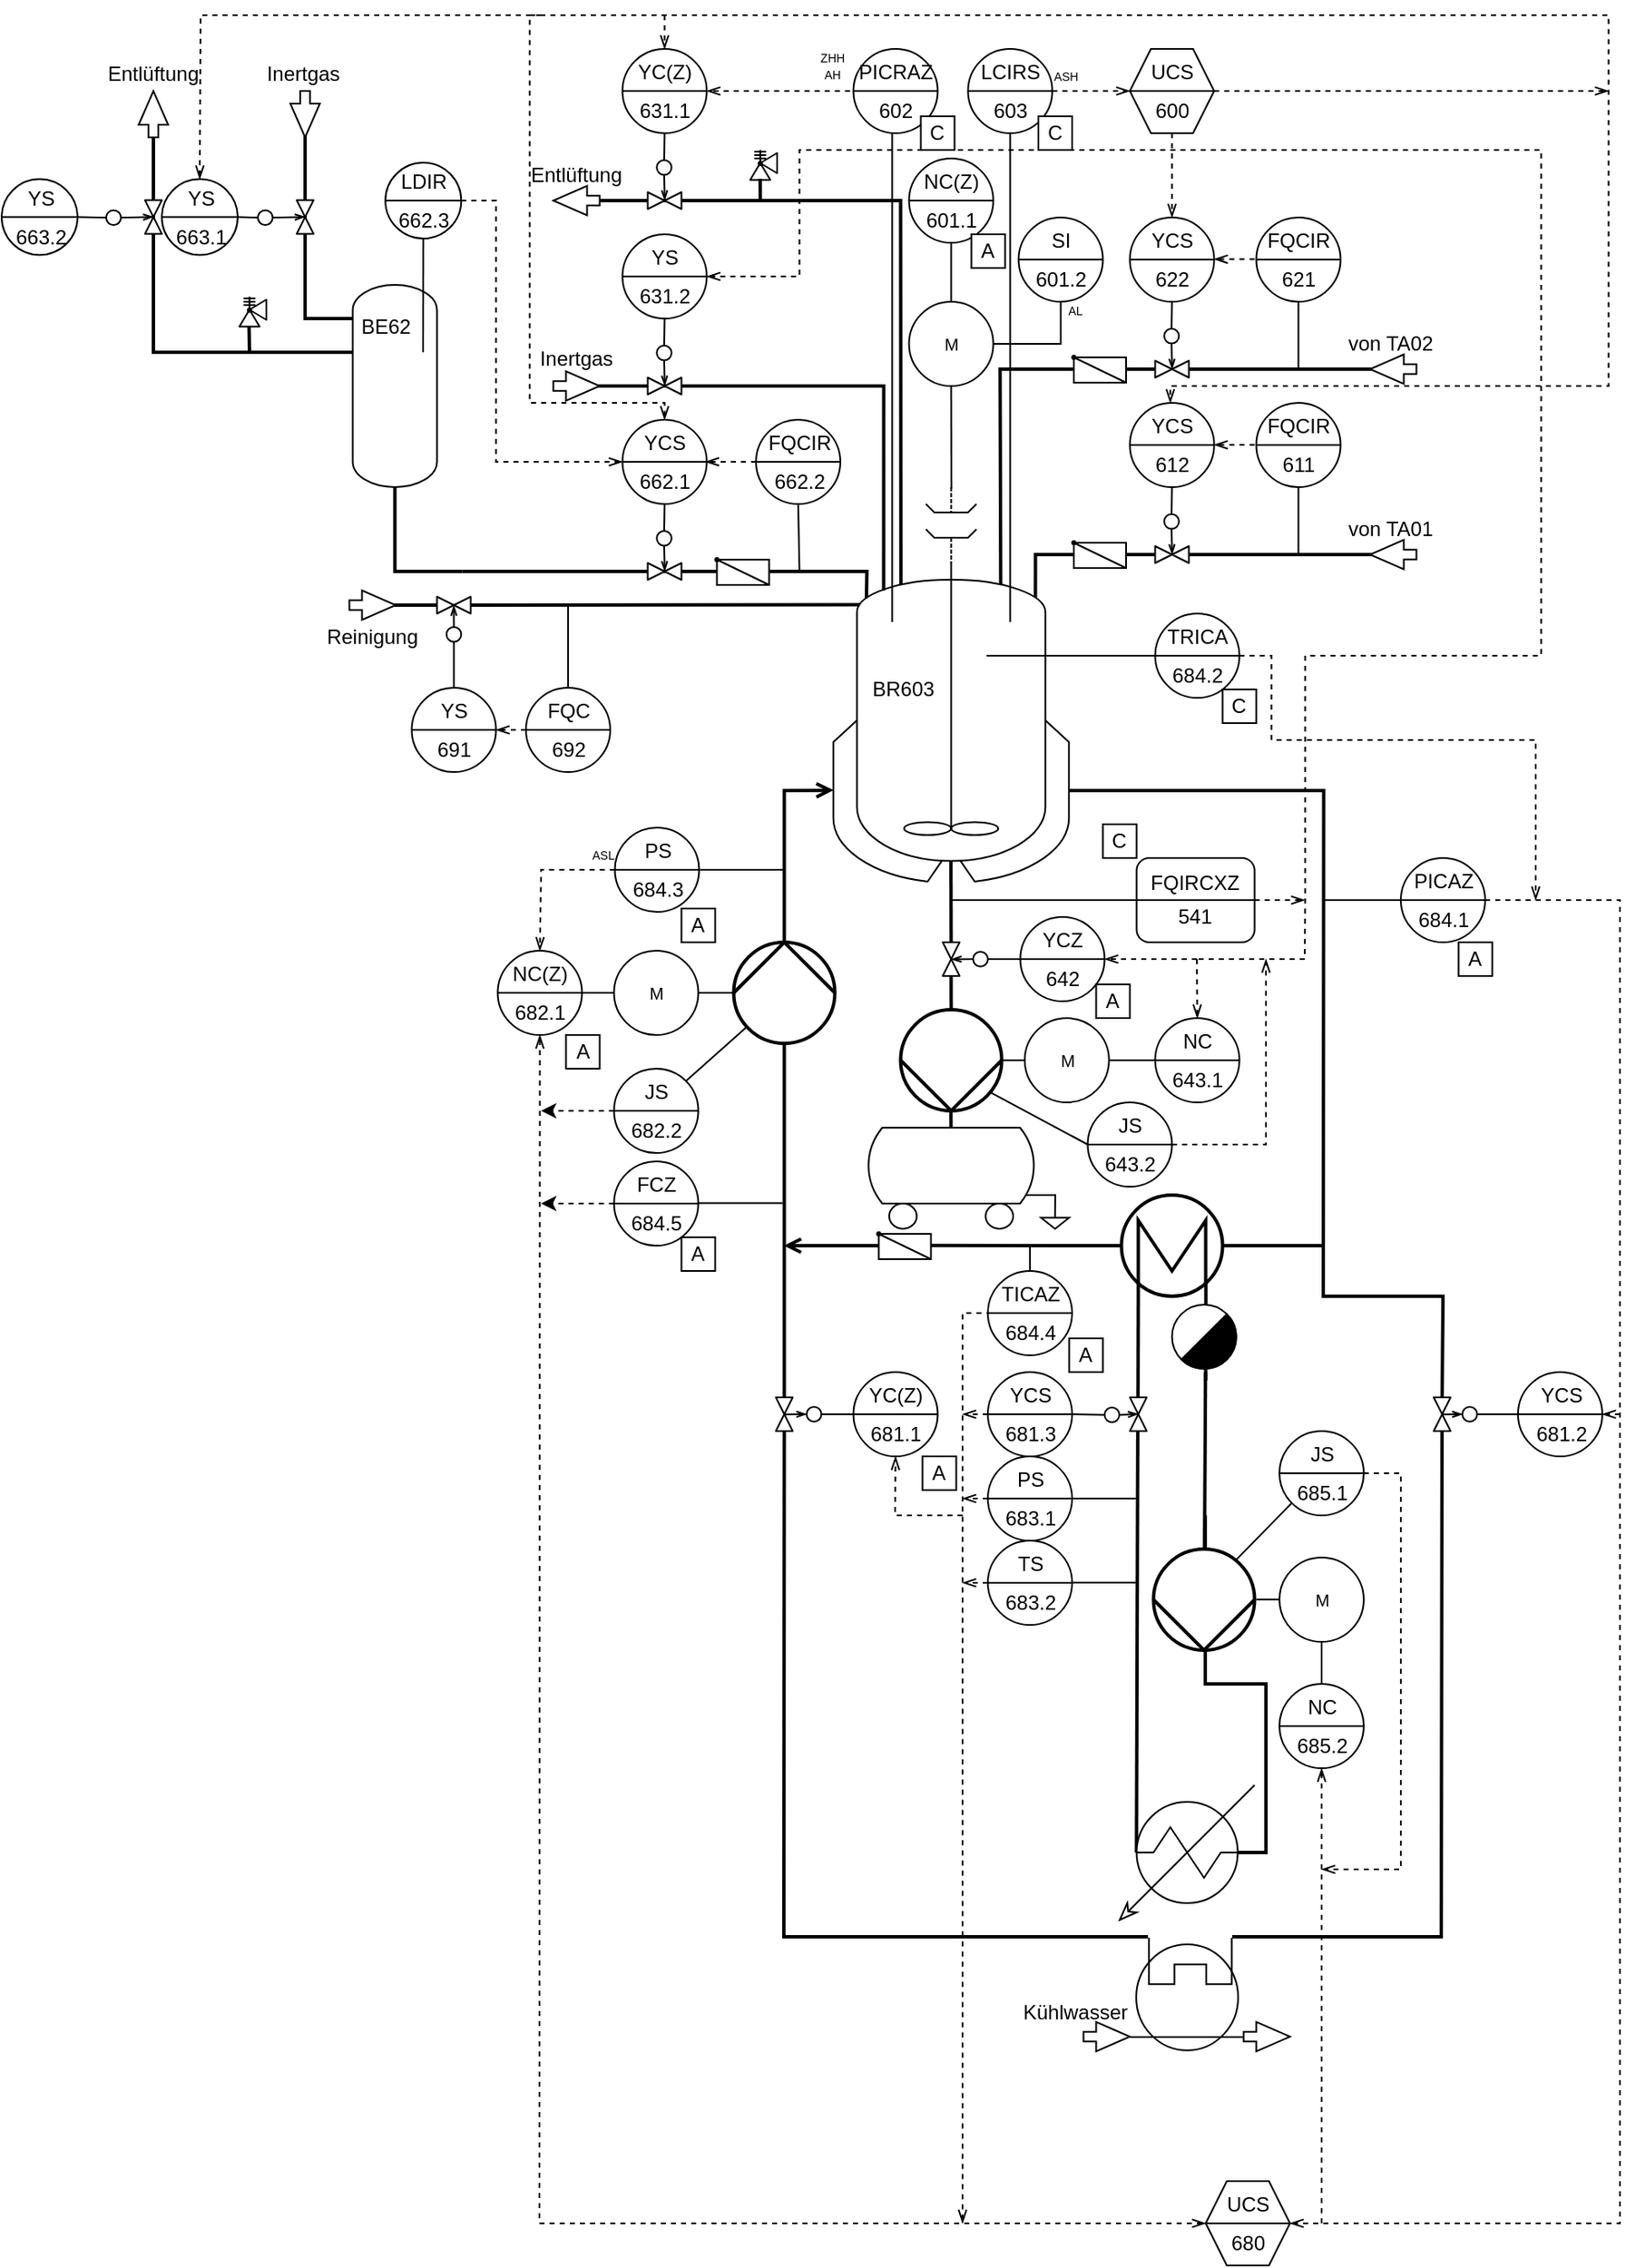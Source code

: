 <mxfile version="22.1.2" type="device">
  <diagram name="Seite-1" id="LikT143swLGTl7eL-Ghr">
    <mxGraphModel dx="1791" dy="657" grid="1" gridSize="10" guides="1" tooltips="1" connect="1" arrows="1" fold="1" page="1" pageScale="1" pageWidth="827" pageHeight="1169" math="0" shadow="0">
      <root>
        <mxCell id="0" />
        <mxCell id="1" parent="0" />
        <mxCell id="ySSf8iGEE_JTQXTmBVZs-77" value="" style="endArrow=none;html=1;rounded=0;strokeWidth=2;" parent="1" edge="1">
          <mxGeometry width="50" height="50" relative="1" as="geometry">
            <mxPoint x="513.25" y="390" as="sourcePoint" />
            <mxPoint x="623.25" y="390" as="targetPoint" />
          </mxGeometry>
        </mxCell>
        <mxCell id="ySSf8iGEE_JTQXTmBVZs-76" value="" style="endArrow=none;html=1;rounded=0;strokeWidth=2;" parent="1" edge="1">
          <mxGeometry width="50" height="50" relative="1" as="geometry">
            <mxPoint x="623.25" y="280" as="sourcePoint" />
            <mxPoint x="513.25" y="280" as="targetPoint" />
          </mxGeometry>
        </mxCell>
        <mxCell id="V65Pgfr2PafZW6ia5RiM-1" value="" style="shape=mxgraph.pid.vessels.jacketed_mixing_vessel;html=1;pointerEvents=1;align=center;verticalLabelPosition=bottom;verticalAlign=top;dashed=0;strokeWidth=1;" parent="1" vertex="1">
          <mxGeometry x="303.25" y="360" width="140" height="224" as="geometry" />
        </mxCell>
        <mxCell id="V65Pgfr2PafZW6ia5RiM-5" value="" style="endArrow=none;html=1;rounded=0;entryX=1;entryY=0.502;entryDx=0;entryDy=0;entryPerimeter=0;strokeWidth=2;" parent="1" source="H4sVdvqrOvuHcqkdPPWH-59" target="V65Pgfr2PafZW6ia5RiM-4" edge="1">
          <mxGeometry width="50" height="50" relative="1" as="geometry">
            <mxPoint x="373.0" y="690" as="sourcePoint" />
            <mxPoint x="404.25" y="610" as="targetPoint" />
          </mxGeometry>
        </mxCell>
        <mxCell id="f32sUqzUs2OuELiF8NUk-2" value="&lt;table cellpadding=&quot;4&quot; cellspacing=&quot;0&quot; border=&quot;0&quot; style=&quot;font-size:1em;width:100%;height:100%;&quot;&gt;&lt;tbody&gt;&lt;tr&gt;&lt;td&gt;YCZ&lt;/td&gt;&lt;/tr&gt;&lt;tr&gt;&lt;td&gt;642&lt;/td&gt;&lt;/tr&gt;&lt;/tbody&gt;&lt;/table&gt; " style="html=1;outlineConnect=0;align=center;dashed=0;aspect=fixed;shape=mxgraph.pid2inst.discInst;mounting=room" parent="1" vertex="1">
          <mxGeometry x="414.25" y="605" width="50" height="50" as="geometry" />
        </mxCell>
        <mxCell id="f32sUqzUs2OuELiF8NUk-22" value="" style="endArrow=none;html=1;rounded=0;strokeWidth=2;entryX=0.5;entryY=0;entryDx=0;entryDy=0;entryPerimeter=0;" parent="1" target="f32sUqzUs2OuELiF8NUk-23" edge="1">
          <mxGeometry width="50" height="50" relative="1" as="geometry">
            <mxPoint x="361.25" y="799.86" as="sourcePoint" />
            <mxPoint x="461.25" y="799.86" as="targetPoint" />
          </mxGeometry>
        </mxCell>
        <mxCell id="f32sUqzUs2OuELiF8NUk-23" value="" style="shape=mxgraph.pid.heat_exchangers.shell_and_tube_heat_exchanger_2;html=1;pointerEvents=1;align=center;verticalLabelPosition=bottom;verticalAlign=top;dashed=0;rotation=-90;strokeWidth=2;" parent="1" vertex="1">
          <mxGeometry x="474.25" y="770" width="60" height="60" as="geometry" />
        </mxCell>
        <mxCell id="f32sUqzUs2OuELiF8NUk-24" value="" style="endArrow=none;html=1;rounded=0;entryX=0.126;entryY=0.167;entryDx=0;entryDy=0;entryPerimeter=0;strokeWidth=2;exitX=0.998;exitY=0.485;exitDx=0;exitDy=0;exitPerimeter=0;" parent="1" source="f32sUqzUs2OuELiF8NUk-30" target="f32sUqzUs2OuELiF8NUk-23" edge="1">
          <mxGeometry width="50" height="50" relative="1" as="geometry">
            <mxPoint x="484" y="880" as="sourcePoint" />
            <mxPoint x="444.25" y="770" as="targetPoint" />
          </mxGeometry>
        </mxCell>
        <mxCell id="f32sUqzUs2OuELiF8NUk-25" value="" style="endArrow=none;html=1;rounded=0;entryX=0.135;entryY=0.835;entryDx=0;entryDy=0;entryPerimeter=0;strokeWidth=2;" parent="1" target="f32sUqzUs2OuELiF8NUk-23" edge="1">
          <mxGeometry width="50" height="50" relative="1" as="geometry">
            <mxPoint x="524.25" y="880" as="sourcePoint" />
            <mxPoint x="504.25" y="820" as="targetPoint" />
          </mxGeometry>
        </mxCell>
        <mxCell id="f32sUqzUs2OuELiF8NUk-26" value="" style="verticalLabelPosition=bottom;outlineConnect=0;align=center;dashed=0;html=1;verticalAlign=top;shape=mxgraph.pid.misc.steam_trap2;" parent="1" vertex="1">
          <mxGeometry x="504.25" y="835" width="40" height="40" as="geometry" />
        </mxCell>
        <mxCell id="f32sUqzUs2OuELiF8NUk-34" value="&lt;table cellpadding=&quot;4&quot; cellspacing=&quot;0&quot; border=&quot;0&quot; style=&quot;font-size:1em;width:100%;height:100%;&quot;&gt;&lt;tbody&gt;&lt;tr&gt;&lt;td&gt;YCS&lt;/td&gt;&lt;/tr&gt;&lt;tr&gt;&lt;td&gt;681.3&lt;/td&gt;&lt;/tr&gt;&lt;/tbody&gt;&lt;/table&gt; " style="html=1;outlineConnect=0;align=center;dashed=0;aspect=fixed;shape=mxgraph.pid2inst.discInst;mounting=room" parent="1" vertex="1">
          <mxGeometry x="395" y="875" width="50" height="50" as="geometry" />
        </mxCell>
        <mxCell id="f32sUqzUs2OuELiF8NUk-36" value="" style="endArrow=open;html=1;rounded=0;strokeWidth=2;endFill=0;" parent="1" edge="1">
          <mxGeometry width="50" height="50" relative="1" as="geometry">
            <mxPoint x="330" y="800" as="sourcePoint" />
            <mxPoint x="274" y="800" as="targetPoint" />
          </mxGeometry>
        </mxCell>
        <mxCell id="f32sUqzUs2OuELiF8NUk-35" value="" style="verticalLabelPosition=bottom;outlineConnect=0;align=center;dashed=0;html=1;verticalAlign=top;shape=mxgraph.pid.misc.back_draft_damper2;" parent="1" vertex="1">
          <mxGeometry x="329.25" y="792" width="32" height="16" as="geometry" />
        </mxCell>
        <mxCell id="f32sUqzUs2OuELiF8NUk-44" value="" style="endArrow=none;html=1;rounded=0;strokeWidth=2;entryX=-0.002;entryY=0.469;entryDx=0;entryDy=0;entryPerimeter=0;exitX=0.124;exitY=0.5;exitDx=0;exitDy=0;exitPerimeter=0;" parent="1" source="Hh67qJxCZQFaBvBbsn4s-4" target="f32sUqzUs2OuELiF8NUk-30" edge="1">
          <mxGeometry width="50" height="50" relative="1" as="geometry">
            <mxPoint x="484" y="1060" as="sourcePoint" />
            <mxPoint x="484" y="920" as="targetPoint" />
          </mxGeometry>
        </mxCell>
        <mxCell id="f32sUqzUs2OuELiF8NUk-48" value="&lt;table cellpadding=&quot;4&quot; cellspacing=&quot;0&quot; border=&quot;0&quot; style=&quot;font-size:1em;width:100%;height:100%;&quot;&gt;&lt;tbody&gt;&lt;tr&gt;&lt;td&gt;YC(Z)&lt;/td&gt;&lt;/tr&gt;&lt;tr&gt;&lt;td&gt;681.1&lt;/td&gt;&lt;/tr&gt;&lt;/tbody&gt;&lt;/table&gt; " style="html=1;outlineConnect=0;align=center;dashed=0;aspect=fixed;shape=mxgraph.pid2inst.discInst;mounting=room" parent="1" vertex="1">
          <mxGeometry x="315.25" y="875" width="50" height="50" as="geometry" />
        </mxCell>
        <mxCell id="f32sUqzUs2OuELiF8NUk-49" value="" style="endArrow=none;html=1;rounded=0;entryX=0.981;entryY=0.5;entryDx=0;entryDy=0;entryPerimeter=0;strokeWidth=2;" parent="1" target="f32sUqzUs2OuELiF8NUk-50" edge="1">
          <mxGeometry width="50" height="50" relative="1" as="geometry">
            <mxPoint x="490" y="1210" as="sourcePoint" />
            <mxPoint x="276.25" y="802" as="targetPoint" />
            <Array as="points">
              <mxPoint x="274" y="1210" />
            </Array>
          </mxGeometry>
        </mxCell>
        <mxCell id="f32sUqzUs2OuELiF8NUk-57" value="&lt;table cellpadding=&quot;4&quot; cellspacing=&quot;0&quot; border=&quot;0&quot; style=&quot;font-size:1em;width:100%;height:100%;&quot;&gt;&lt;tbody&gt;&lt;tr&gt;&lt;td&gt;NC(Z)&lt;/td&gt;&lt;/tr&gt;&lt;tr&gt;&lt;td&gt;682.1&lt;/td&gt;&lt;/tr&gt;&lt;/tbody&gt;&lt;/table&gt; " style="html=1;outlineConnect=0;align=center;dashed=0;aspect=fixed;shape=mxgraph.pid2inst.discInst;mounting=room" parent="1" vertex="1">
          <mxGeometry x="104.25" y="625" width="50" height="50" as="geometry" />
        </mxCell>
        <mxCell id="f32sUqzUs2OuELiF8NUk-60" value="" style="endArrow=none;html=1;rounded=0;entryX=1;entryY=0.759;entryDx=0;entryDy=0;entryPerimeter=0;strokeWidth=2;exitX=-0.004;exitY=0.497;exitDx=0;exitDy=0;exitPerimeter=0;" parent="1" source="ySSf8iGEE_JTQXTmBVZs-3" target="V65Pgfr2PafZW6ia5RiM-1" edge="1">
          <mxGeometry width="50" height="50" relative="1" as="geometry">
            <mxPoint x="594.25" y="970" as="sourcePoint" />
            <mxPoint x="464.25" y="530" as="targetPoint" />
            <Array as="points">
              <mxPoint x="665" y="830" />
              <mxPoint x="594" y="830" />
              <mxPoint x="594.25" y="530" />
            </Array>
          </mxGeometry>
        </mxCell>
        <mxCell id="f32sUqzUs2OuELiF8NUk-62" value="" style="endArrow=none;html=1;rounded=0;" parent="1" edge="1">
          <mxGeometry width="50" height="50" relative="1" as="geometry">
            <mxPoint x="373.25" y="595" as="sourcePoint" />
            <mxPoint x="483.25" y="595" as="targetPoint" />
          </mxGeometry>
        </mxCell>
        <mxCell id="ySSf8iGEE_JTQXTmBVZs-1" value="&lt;table cellpadding=&quot;4&quot; cellspacing=&quot;0&quot; border=&quot;0&quot; style=&quot;font-size:1em;width:100%;height:100%;&quot;&gt;&lt;tbody&gt;&lt;tr&gt;&lt;td&gt;YCS&lt;/td&gt;&lt;/tr&gt;&lt;tr&gt;&lt;td&gt;681.2&lt;/td&gt;&lt;/tr&gt;&lt;/tbody&gt;&lt;/table&gt; " style="html=1;outlineConnect=0;align=center;dashed=0;aspect=fixed;shape=mxgraph.pid2inst.discInst;mounting=room" parent="1" vertex="1">
          <mxGeometry x="709.5" y="875" width="50" height="50" as="geometry" />
        </mxCell>
        <mxCell id="ySSf8iGEE_JTQXTmBVZs-2" value="" style="group" parent="1" vertex="1" connectable="0">
          <mxGeometry x="664.5" y="890" width="27.5" height="20" as="geometry" />
        </mxCell>
        <mxCell id="ySSf8iGEE_JTQXTmBVZs-3" value="" style="verticalLabelPosition=bottom;align=center;html=1;verticalAlign=top;pointerEvents=1;dashed=0;shape=mxgraph.pid2valves.valve;valveType=gate;rotation=90;" parent="ySSf8iGEE_JTQXTmBVZs-2" vertex="1">
          <mxGeometry x="-10" y="5" width="20" height="10" as="geometry" />
        </mxCell>
        <mxCell id="ySSf8iGEE_JTQXTmBVZs-4" value="" style="ellipse;whiteSpace=wrap;html=1;aspect=fixed;" parent="ySSf8iGEE_JTQXTmBVZs-2" vertex="1">
          <mxGeometry x="12" y="5.62" width="8.75" height="8.75" as="geometry" />
        </mxCell>
        <mxCell id="ySSf8iGEE_JTQXTmBVZs-5" value="" style="endArrow=openThin;html=1;rounded=0;strokeWidth=1;endFill=0;exitX=0.505;exitY=0.5;exitDx=0;exitDy=0;endSize=4;startSize=6;jumpSize=6;sourcePerimeterSpacing=-1;startArrow=none;startFill=0;entryX=0;entryY=0.5;entryDx=0;entryDy=0;exitPerimeter=0;" parent="ySSf8iGEE_JTQXTmBVZs-2" source="ySSf8iGEE_JTQXTmBVZs-3" target="ySSf8iGEE_JTQXTmBVZs-4" edge="1">
          <mxGeometry width="50" height="50" relative="1" as="geometry">
            <mxPoint x="-5.23e-12" y="9.935" as="sourcePoint" />
            <mxPoint x="12.5" y="9.93" as="targetPoint" />
          </mxGeometry>
        </mxCell>
        <mxCell id="ySSf8iGEE_JTQXTmBVZs-6" value="" style="endArrow=none;html=1;rounded=0;entryX=0;entryY=0.5;entryDx=0;entryDy=0;exitX=1;exitY=0.5;exitDx=0;exitDy=0;" parent="1" source="ySSf8iGEE_JTQXTmBVZs-4" target="ySSf8iGEE_JTQXTmBVZs-1" edge="1">
          <mxGeometry width="50" height="50" relative="1" as="geometry">
            <mxPoint x="444.5" y="690" as="sourcePoint" />
            <mxPoint x="494.5" y="640" as="targetPoint" />
          </mxGeometry>
        </mxCell>
        <mxCell id="ySSf8iGEE_JTQXTmBVZs-7" value="" style="endArrow=none;html=1;rounded=0;entryX=0.997;entryY=0.507;entryDx=0;entryDy=0;entryPerimeter=0;strokeWidth=2;" parent="1" target="ySSf8iGEE_JTQXTmBVZs-3" edge="1">
          <mxGeometry width="50" height="50" relative="1" as="geometry">
            <mxPoint x="540" y="1210" as="sourcePoint" />
            <mxPoint x="694.5" y="900" as="targetPoint" />
            <Array as="points">
              <mxPoint x="664" y="1210" />
            </Array>
          </mxGeometry>
        </mxCell>
        <mxCell id="ySSf8iGEE_JTQXTmBVZs-12" value="" style="endArrow=none;html=1;rounded=0;exitX=0.499;exitY=0.946;exitDx=0;exitDy=0;exitPerimeter=0;strokeWidth=2;" parent="1" source="V65Pgfr2PafZW6ia5RiM-1" target="V65Pgfr2PafZW6ia5RiM-4" edge="1">
          <mxGeometry width="50" height="50" relative="1" as="geometry">
            <mxPoint x="374.25" y="572" as="sourcePoint" />
            <mxPoint x="374.25" y="650" as="targetPoint" />
          </mxGeometry>
        </mxCell>
        <mxCell id="ySSf8iGEE_JTQXTmBVZs-13" value="" style="endArrow=open;html=1;rounded=0;strokeWidth=2;endFill=0;entryX=0.002;entryY=0.758;entryDx=0;entryDy=0;entryPerimeter=0;" parent="1" target="V65Pgfr2PafZW6ia5RiM-1" edge="1">
          <mxGeometry width="50" height="50" relative="1" as="geometry">
            <mxPoint x="274.25" y="890" as="sourcePoint" />
            <mxPoint x="294.25" y="580" as="targetPoint" />
            <Array as="points">
              <mxPoint x="274.25" y="530" />
            </Array>
          </mxGeometry>
        </mxCell>
        <mxCell id="ySSf8iGEE_JTQXTmBVZs-17" value="&lt;table cellpadding=&quot;4&quot; cellspacing=&quot;0&quot; border=&quot;0&quot; style=&quot;font-size:1em;width:100%;height:100%;&quot;&gt;&lt;tbody&gt;&lt;tr&gt;&lt;td&gt;TRICA&lt;/td&gt;&lt;/tr&gt;&lt;tr&gt;&lt;td&gt;684.2&lt;/td&gt;&lt;/tr&gt;&lt;/tbody&gt;&lt;/table&gt; " style="html=1;outlineConnect=0;align=center;dashed=0;aspect=fixed;shape=mxgraph.pid2inst.discInst;mounting=room" parent="1" vertex="1">
          <mxGeometry x="494.25" y="425" width="50" height="50" as="geometry" />
        </mxCell>
        <mxCell id="ySSf8iGEE_JTQXTmBVZs-30" value="" style="endArrow=none;html=1;rounded=0;entryX=0;entryY=0.5;entryDx=0;entryDy=0;" parent="1" target="HQ6MN_hSqYb_atXboHKv-11" edge="1">
          <mxGeometry width="50" height="50" relative="1" as="geometry">
            <mxPoint x="594.25" y="595" as="sourcePoint" />
            <mxPoint x="634.25" y="560" as="targetPoint" />
          </mxGeometry>
        </mxCell>
        <mxCell id="ySSf8iGEE_JTQXTmBVZs-31" value="" style="endArrow=none;html=1;rounded=0;entryX=0;entryY=0.5;entryDx=0;entryDy=0;" parent="1" target="ySSf8iGEE_JTQXTmBVZs-17" edge="1">
          <mxGeometry width="50" height="50" relative="1" as="geometry">
            <mxPoint x="394.25" y="450" as="sourcePoint" />
            <mxPoint x="564.25" y="470" as="targetPoint" />
          </mxGeometry>
        </mxCell>
        <mxCell id="ySSf8iGEE_JTQXTmBVZs-32" value="" style="endArrow=none;html=1;rounded=0;exitX=0.857;exitY=0.247;exitDx=0;exitDy=0;exitPerimeter=0;strokeWidth=2;" parent="1" source="V65Pgfr2PafZW6ia5RiM-1" edge="1">
          <mxGeometry width="50" height="50" relative="1" as="geometry">
            <mxPoint x="464.25" y="370" as="sourcePoint" />
            <mxPoint x="494.25" y="390" as="targetPoint" />
            <Array as="points">
              <mxPoint x="423.25" y="390" />
            </Array>
          </mxGeometry>
        </mxCell>
        <mxCell id="ySSf8iGEE_JTQXTmBVZs-34" value="" style="endArrow=none;html=1;rounded=0;exitX=0.71;exitY=0.212;exitDx=0;exitDy=0;exitPerimeter=0;strokeWidth=2;" parent="1" source="V65Pgfr2PafZW6ia5RiM-1" edge="1">
          <mxGeometry width="50" height="50" relative="1" as="geometry">
            <mxPoint x="404.25" y="350" as="sourcePoint" />
            <mxPoint x="494.25" y="280" as="targetPoint" />
            <Array as="points">
              <mxPoint x="402.25" y="280" />
            </Array>
          </mxGeometry>
        </mxCell>
        <mxCell id="ySSf8iGEE_JTQXTmBVZs-51" value="" style="group;rotation=-90;" parent="1" vertex="1" connectable="0">
          <mxGeometry x="454.25" y="230" width="100" height="50" as="geometry" />
        </mxCell>
        <mxCell id="ySSf8iGEE_JTQXTmBVZs-52" value="&lt;table cellpadding=&quot;4&quot; cellspacing=&quot;0&quot; border=&quot;0&quot; style=&quot;font-size:1em;width:100%;height:100%;&quot;&gt;&lt;tbody&gt;&lt;tr&gt;&lt;td&gt;YCS&lt;/td&gt;&lt;/tr&gt;&lt;tr&gt;&lt;td&gt;622&lt;/td&gt;&lt;/tr&gt;&lt;/tbody&gt;&lt;/table&gt; " style="html=1;outlineConnect=0;align=center;dashed=0;aspect=fixed;shape=mxgraph.pid2inst.discInst;mounting=room;rotation=0;" parent="ySSf8iGEE_JTQXTmBVZs-51" vertex="1">
          <mxGeometry x="25" y="-40" width="50" height="50" as="geometry" />
        </mxCell>
        <mxCell id="ySSf8iGEE_JTQXTmBVZs-56" value="" style="endArrow=openThin;html=1;rounded=0;strokeWidth=1;endFill=0;entryX=0.504;entryY=0.496;entryDx=0;entryDy=0;entryPerimeter=0;exitX=0;exitY=0.5;exitDx=0;exitDy=0;endSize=4;startSize=6;jumpSize=6;sourcePerimeterSpacing=-1;startArrow=none;startFill=0;" parent="ySSf8iGEE_JTQXTmBVZs-51" source="ySSf8iGEE_JTQXTmBVZs-54" target="ySSf8iGEE_JTQXTmBVZs-55" edge="1">
          <mxGeometry width="50" height="50" relative="1" as="geometry">
            <mxPoint x="55" y="-6" as="sourcePoint" />
            <mxPoint x="55" y="35" as="targetPoint" />
          </mxGeometry>
        </mxCell>
        <mxCell id="ySSf8iGEE_JTQXTmBVZs-57" value="" style="endArrow=none;html=1;rounded=0;entryX=1;entryY=0.5;entryDx=0;entryDy=0;exitX=0.5;exitY=1;exitDx=0;exitDy=0;" parent="ySSf8iGEE_JTQXTmBVZs-51" source="ySSf8iGEE_JTQXTmBVZs-52" target="ySSf8iGEE_JTQXTmBVZs-54" edge="1">
          <mxGeometry width="50" height="50" relative="1" as="geometry">
            <mxPoint x="95" y="115" as="sourcePoint" />
            <mxPoint x="45" y="65" as="targetPoint" />
          </mxGeometry>
        </mxCell>
        <mxCell id="ySSf8iGEE_JTQXTmBVZs-54" value="" style="ellipse;whiteSpace=wrap;html=1;aspect=fixed;rotation=-90;" parent="ySSf8iGEE_JTQXTmBVZs-51" vertex="1">
          <mxGeometry x="45.37" y="26" width="8.75" height="8.75" as="geometry" />
        </mxCell>
        <mxCell id="ySSf8iGEE_JTQXTmBVZs-55" value="" style="verticalLabelPosition=bottom;align=center;html=1;verticalAlign=top;pointerEvents=1;dashed=0;shape=mxgraph.pid2valves.valve;valveType=gate;rotation=0;" parent="ySSf8iGEE_JTQXTmBVZs-51" vertex="1">
          <mxGeometry x="40" y="45" width="20" height="10" as="geometry" />
        </mxCell>
        <mxCell id="ySSf8iGEE_JTQXTmBVZs-70" value="" style="group;rotation=-90;" parent="1" vertex="1" connectable="0">
          <mxGeometry x="454.25" y="330" width="100" height="85" as="geometry" />
        </mxCell>
        <mxCell id="ySSf8iGEE_JTQXTmBVZs-71" value="&lt;table cellpadding=&quot;4&quot; cellspacing=&quot;0&quot; border=&quot;0&quot; style=&quot;font-size:1em;width:100%;height:100%;&quot;&gt;&lt;tbody&gt;&lt;tr&gt;&lt;td&gt;YCS&lt;/td&gt;&lt;/tr&gt;&lt;tr&gt;&lt;td&gt;612&lt;/td&gt;&lt;/tr&gt;&lt;/tbody&gt;&lt;/table&gt; " style="html=1;outlineConnect=0;align=center;dashed=0;aspect=fixed;shape=mxgraph.pid2inst.discInst;mounting=room;rotation=0;" parent="ySSf8iGEE_JTQXTmBVZs-70" vertex="1">
          <mxGeometry x="25" y="-30" width="50" height="50" as="geometry" />
        </mxCell>
        <mxCell id="ySSf8iGEE_JTQXTmBVZs-72" value="" style="verticalLabelPosition=bottom;align=center;html=1;verticalAlign=top;pointerEvents=1;dashed=0;shape=mxgraph.pid2valves.valve;valveType=gate;rotation=0;" parent="ySSf8iGEE_JTQXTmBVZs-70" vertex="1">
          <mxGeometry x="40" y="55" width="20" height="10" as="geometry" />
        </mxCell>
        <mxCell id="ySSf8iGEE_JTQXTmBVZs-73" value="" style="endArrow=openThin;html=1;rounded=0;strokeWidth=1;endFill=0;entryX=0.504;entryY=0.496;entryDx=0;entryDy=0;entryPerimeter=0;exitX=0;exitY=0.5;exitDx=0;exitDy=0;endSize=4;startSize=6;jumpSize=6;sourcePerimeterSpacing=-1;startArrow=none;startFill=0;" parent="ySSf8iGEE_JTQXTmBVZs-70" source="ySSf8iGEE_JTQXTmBVZs-75" target="ySSf8iGEE_JTQXTmBVZs-72" edge="1">
          <mxGeometry width="50" height="50" relative="1" as="geometry">
            <mxPoint x="55" y="14" as="sourcePoint" />
            <mxPoint x="55" y="55" as="targetPoint" />
          </mxGeometry>
        </mxCell>
        <mxCell id="ySSf8iGEE_JTQXTmBVZs-74" value="" style="endArrow=none;html=1;rounded=0;entryX=1;entryY=0.5;entryDx=0;entryDy=0;exitX=0.5;exitY=1;exitDx=0;exitDy=0;" parent="ySSf8iGEE_JTQXTmBVZs-70" source="ySSf8iGEE_JTQXTmBVZs-71" target="ySSf8iGEE_JTQXTmBVZs-75" edge="1">
          <mxGeometry width="50" height="50" relative="1" as="geometry">
            <mxPoint x="95" y="135" as="sourcePoint" />
            <mxPoint x="45" y="85" as="targetPoint" />
          </mxGeometry>
        </mxCell>
        <mxCell id="ySSf8iGEE_JTQXTmBVZs-75" value="" style="ellipse;whiteSpace=wrap;html=1;aspect=fixed;rotation=-90;" parent="ySSf8iGEE_JTQXTmBVZs-70" vertex="1">
          <mxGeometry x="45.37" y="36" width="8.75" height="8.75" as="geometry" />
        </mxCell>
        <mxCell id="ySSf8iGEE_JTQXTmBVZs-81" value="" style="endArrow=none;html=1;rounded=0;entryX=0.5;entryY=1;entryDx=0;entryDy=0;" parent="1" target="ySSf8iGEE_JTQXTmBVZs-79" edge="1">
          <mxGeometry width="50" height="50" relative="1" as="geometry">
            <mxPoint x="579.25" y="280" as="sourcePoint" />
            <mxPoint x="563.25" y="350" as="targetPoint" />
          </mxGeometry>
        </mxCell>
        <mxCell id="ySSf8iGEE_JTQXTmBVZs-82" value="" style="endArrow=none;html=1;rounded=0;entryX=0.5;entryY=1;entryDx=0;entryDy=0;" parent="1" target="ySSf8iGEE_JTQXTmBVZs-80" edge="1">
          <mxGeometry width="50" height="50" relative="1" as="geometry">
            <mxPoint x="579.25" y="390" as="sourcePoint" />
            <mxPoint x="563.25" y="350" as="targetPoint" />
          </mxGeometry>
        </mxCell>
        <mxCell id="ySSf8iGEE_JTQXTmBVZs-83" value="" style="html=1;shadow=0;dashed=0;align=center;verticalAlign=middle;shape=mxgraph.arrows2.arrow;dy=0.67;dx=20;notch=0;rotation=0;direction=west;" parent="1" vertex="1">
          <mxGeometry x="621.75" y="381.25" width="27.5" height="17.5" as="geometry" />
        </mxCell>
        <mxCell id="ySSf8iGEE_JTQXTmBVZs-84" value="" style="html=1;shadow=0;dashed=0;align=center;verticalAlign=middle;shape=mxgraph.arrows2.arrow;dy=0.67;dx=20;notch=0;rotation=0;direction=west;" parent="1" vertex="1">
          <mxGeometry x="621.75" y="271.25" width="27.5" height="17.5" as="geometry" />
        </mxCell>
        <mxCell id="ySSf8iGEE_JTQXTmBVZs-86" value="" style="endArrow=none;html=1;rounded=0;strokeWidth=2;exitX=0.214;exitY=0.229;exitDx=0;exitDy=0;exitPerimeter=0;" parent="1" source="V65Pgfr2PafZW6ia5RiM-1" edge="1">
          <mxGeometry width="50" height="50" relative="1" as="geometry">
            <mxPoint x="334.25" y="410" as="sourcePoint" />
            <mxPoint x="163.25" y="290" as="targetPoint" />
            <Array as="points">
              <mxPoint x="333.25" y="290" />
              <mxPoint x="303.25" y="290" />
            </Array>
          </mxGeometry>
        </mxCell>
        <mxCell id="ySSf8iGEE_JTQXTmBVZs-87" value="" style="endArrow=none;html=1;rounded=0;strokeWidth=2;exitX=0.141;exitY=0.248;exitDx=0;exitDy=0;exitPerimeter=0;" parent="1" source="V65Pgfr2PafZW6ia5RiM-1" edge="1">
          <mxGeometry width="50" height="50" relative="1" as="geometry">
            <mxPoint x="323.25" y="420" as="sourcePoint" />
            <mxPoint x="83.25" y="400" as="targetPoint" />
            <Array as="points">
              <mxPoint x="323.25" y="400" />
              <mxPoint x="283.25" y="400" />
            </Array>
          </mxGeometry>
        </mxCell>
        <mxCell id="ySSf8iGEE_JTQXTmBVZs-88" value="" style="endArrow=none;html=1;rounded=0;strokeWidth=2;exitX=0.287;exitY=0.212;exitDx=0;exitDy=0;exitPerimeter=0;" parent="1" source="V65Pgfr2PafZW6ia5RiM-1" edge="1">
          <mxGeometry width="50" height="50" relative="1" as="geometry">
            <mxPoint x="344.25" y="401" as="sourcePoint" />
            <mxPoint x="163.25" y="180" as="targetPoint" />
            <Array as="points">
              <mxPoint x="343.25" y="180" />
              <mxPoint x="303.25" y="180" />
            </Array>
          </mxGeometry>
        </mxCell>
        <mxCell id="ySSf8iGEE_JTQXTmBVZs-89" value="" style="group;rotation=-90;" parent="1" vertex="1" connectable="0">
          <mxGeometry x="153.25" y="120" width="100" height="65" as="geometry" />
        </mxCell>
        <mxCell id="ySSf8iGEE_JTQXTmBVZs-90" value="&lt;table cellpadding=&quot;4&quot; cellspacing=&quot;0&quot; border=&quot;0&quot; style=&quot;font-size:1em;width:100%;height:100%;&quot;&gt;&lt;tbody&gt;&lt;tr&gt;&lt;td&gt;YC(Z)&lt;/td&gt;&lt;/tr&gt;&lt;tr&gt;&lt;td&gt;631.1&lt;/td&gt;&lt;/tr&gt;&lt;/tbody&gt;&lt;/table&gt; " style="html=1;outlineConnect=0;align=center;dashed=0;aspect=fixed;shape=mxgraph.pid2inst.discInst;mounting=room;rotation=0;" parent="ySSf8iGEE_JTQXTmBVZs-89" vertex="1">
          <mxGeometry x="25" y="-30" width="50" height="50" as="geometry" />
        </mxCell>
        <mxCell id="ySSf8iGEE_JTQXTmBVZs-93" value="" style="endArrow=none;html=1;rounded=0;entryX=1;entryY=0.5;entryDx=0;entryDy=0;exitX=0.5;exitY=1;exitDx=0;exitDy=0;" parent="ySSf8iGEE_JTQXTmBVZs-89" source="ySSf8iGEE_JTQXTmBVZs-90" target="ySSf8iGEE_JTQXTmBVZs-94" edge="1">
          <mxGeometry width="50" height="50" relative="1" as="geometry">
            <mxPoint x="95" y="135" as="sourcePoint" />
            <mxPoint x="45" y="85" as="targetPoint" />
          </mxGeometry>
        </mxCell>
        <mxCell id="H4sVdvqrOvuHcqkdPPWH-23" value="" style="group" parent="ySSf8iGEE_JTQXTmBVZs-89" vertex="1" connectable="0">
          <mxGeometry x="40" y="36" width="20" height="29" as="geometry" />
        </mxCell>
        <mxCell id="ySSf8iGEE_JTQXTmBVZs-91" value="" style="verticalLabelPosition=bottom;align=center;html=1;verticalAlign=top;pointerEvents=1;dashed=0;shape=mxgraph.pid2valves.valve;valveType=gate;rotation=0;" parent="H4sVdvqrOvuHcqkdPPWH-23" vertex="1">
          <mxGeometry y="19" width="20" height="10" as="geometry" />
        </mxCell>
        <mxCell id="ySSf8iGEE_JTQXTmBVZs-92" value="" style="endArrow=openThin;html=1;rounded=0;strokeWidth=1;endFill=0;entryX=0.504;entryY=0.496;entryDx=0;entryDy=0;entryPerimeter=0;exitX=0;exitY=0.5;exitDx=0;exitDy=0;endSize=4;startSize=6;jumpSize=6;sourcePerimeterSpacing=-1;startArrow=none;startFill=0;" parent="H4sVdvqrOvuHcqkdPPWH-23" source="ySSf8iGEE_JTQXTmBVZs-94" target="ySSf8iGEE_JTQXTmBVZs-91" edge="1">
          <mxGeometry width="50" height="50" relative="1" as="geometry">
            <mxPoint x="15" y="-22" as="sourcePoint" />
            <mxPoint x="15" y="19" as="targetPoint" />
          </mxGeometry>
        </mxCell>
        <mxCell id="ySSf8iGEE_JTQXTmBVZs-94" value="" style="ellipse;whiteSpace=wrap;html=1;aspect=fixed;rotation=-90;" parent="H4sVdvqrOvuHcqkdPPWH-23" vertex="1">
          <mxGeometry x="5.37" width="8.75" height="8.75" as="geometry" />
        </mxCell>
        <mxCell id="ySSf8iGEE_JTQXTmBVZs-101" value="" style="group;rotation=-90;" parent="1" vertex="1" connectable="0">
          <mxGeometry x="153.25" y="230" width="100" height="50" as="geometry" />
        </mxCell>
        <mxCell id="ySSf8iGEE_JTQXTmBVZs-102" value="&lt;table cellpadding=&quot;4&quot; cellspacing=&quot;0&quot; border=&quot;0&quot; style=&quot;font-size:1em;width:100%;height:100%;&quot;&gt;&lt;tbody&gt;&lt;tr&gt;&lt;td&gt;YS&lt;/td&gt;&lt;/tr&gt;&lt;tr&gt;&lt;td&gt;631.2&lt;/td&gt;&lt;/tr&gt;&lt;/tbody&gt;&lt;/table&gt; " style="html=1;outlineConnect=0;align=center;dashed=0;aspect=fixed;shape=mxgraph.pid2inst.discInst;mounting=room;rotation=0;" parent="ySSf8iGEE_JTQXTmBVZs-101" vertex="1">
          <mxGeometry x="25" y="-30" width="50" height="50" as="geometry" />
        </mxCell>
        <mxCell id="ySSf8iGEE_JTQXTmBVZs-103" value="" style="verticalLabelPosition=bottom;align=center;html=1;verticalAlign=top;pointerEvents=1;dashed=0;shape=mxgraph.pid2valves.valve;valveType=gate;rotation=0;" parent="ySSf8iGEE_JTQXTmBVZs-101" vertex="1">
          <mxGeometry x="40" y="55" width="20" height="10" as="geometry" />
        </mxCell>
        <mxCell id="ySSf8iGEE_JTQXTmBVZs-104" value="" style="endArrow=openThin;html=1;rounded=0;strokeWidth=1;endFill=0;entryX=0.504;entryY=0.496;entryDx=0;entryDy=0;entryPerimeter=0;exitX=0;exitY=0.5;exitDx=0;exitDy=0;endSize=4;startSize=6;jumpSize=6;sourcePerimeterSpacing=-1;startArrow=none;startFill=0;" parent="ySSf8iGEE_JTQXTmBVZs-101" source="ySSf8iGEE_JTQXTmBVZs-106" target="ySSf8iGEE_JTQXTmBVZs-103" edge="1">
          <mxGeometry width="50" height="50" relative="1" as="geometry">
            <mxPoint x="55" y="14" as="sourcePoint" />
            <mxPoint x="55" y="55" as="targetPoint" />
          </mxGeometry>
        </mxCell>
        <mxCell id="ySSf8iGEE_JTQXTmBVZs-105" value="" style="endArrow=none;html=1;rounded=0;entryX=1;entryY=0.5;entryDx=0;entryDy=0;exitX=0.5;exitY=1;exitDx=0;exitDy=0;" parent="ySSf8iGEE_JTQXTmBVZs-101" source="ySSf8iGEE_JTQXTmBVZs-102" target="ySSf8iGEE_JTQXTmBVZs-106" edge="1">
          <mxGeometry width="50" height="50" relative="1" as="geometry">
            <mxPoint x="95" y="135" as="sourcePoint" />
            <mxPoint x="45" y="85" as="targetPoint" />
          </mxGeometry>
        </mxCell>
        <mxCell id="ySSf8iGEE_JTQXTmBVZs-106" value="" style="ellipse;whiteSpace=wrap;html=1;aspect=fixed;rotation=-90;" parent="ySSf8iGEE_JTQXTmBVZs-101" vertex="1">
          <mxGeometry x="45.37" y="36" width="8.75" height="8.75" as="geometry" />
        </mxCell>
        <mxCell id="ySSf8iGEE_JTQXTmBVZs-107" value="" style="group;rotation=-90;" parent="1" vertex="1" connectable="0">
          <mxGeometry x="153.25" y="340" width="100" height="50" as="geometry" />
        </mxCell>
        <mxCell id="ySSf8iGEE_JTQXTmBVZs-108" value="&lt;table cellpadding=&quot;4&quot; cellspacing=&quot;0&quot; border=&quot;0&quot; style=&quot;font-size:1em;width:100%;height:100%;&quot;&gt;&lt;tbody&gt;&lt;tr&gt;&lt;td&gt;YCS&lt;/td&gt;&lt;/tr&gt;&lt;tr&gt;&lt;td&gt;662.1&lt;/td&gt;&lt;/tr&gt;&lt;/tbody&gt;&lt;/table&gt; " style="html=1;outlineConnect=0;align=center;dashed=0;aspect=fixed;shape=mxgraph.pid2inst.discInst;mounting=room;rotation=0;" parent="ySSf8iGEE_JTQXTmBVZs-107" vertex="1">
          <mxGeometry x="25" y="-30" width="50" height="50" as="geometry" />
        </mxCell>
        <mxCell id="ySSf8iGEE_JTQXTmBVZs-109" value="" style="verticalLabelPosition=bottom;align=center;html=1;verticalAlign=top;pointerEvents=1;dashed=0;shape=mxgraph.pid2valves.valve;valveType=gate;rotation=0;" parent="ySSf8iGEE_JTQXTmBVZs-107" vertex="1">
          <mxGeometry x="40" y="55" width="20" height="10" as="geometry" />
        </mxCell>
        <mxCell id="ySSf8iGEE_JTQXTmBVZs-110" value="" style="endArrow=openThin;html=1;rounded=0;strokeWidth=1;endFill=0;entryX=0.504;entryY=0.496;entryDx=0;entryDy=0;entryPerimeter=0;exitX=0;exitY=0.5;exitDx=0;exitDy=0;endSize=4;startSize=6;jumpSize=6;sourcePerimeterSpacing=-1;startArrow=none;startFill=0;" parent="ySSf8iGEE_JTQXTmBVZs-107" source="ySSf8iGEE_JTQXTmBVZs-112" target="ySSf8iGEE_JTQXTmBVZs-109" edge="1">
          <mxGeometry width="50" height="50" relative="1" as="geometry">
            <mxPoint x="55" y="14" as="sourcePoint" />
            <mxPoint x="55" y="55" as="targetPoint" />
          </mxGeometry>
        </mxCell>
        <mxCell id="ySSf8iGEE_JTQXTmBVZs-111" value="" style="endArrow=none;html=1;rounded=0;entryX=1;entryY=0.5;entryDx=0;entryDy=0;exitX=0.5;exitY=1;exitDx=0;exitDy=0;" parent="ySSf8iGEE_JTQXTmBVZs-107" source="ySSf8iGEE_JTQXTmBVZs-108" target="ySSf8iGEE_JTQXTmBVZs-112" edge="1">
          <mxGeometry width="50" height="50" relative="1" as="geometry">
            <mxPoint x="95" y="135" as="sourcePoint" />
            <mxPoint x="45" y="85" as="targetPoint" />
          </mxGeometry>
        </mxCell>
        <mxCell id="ySSf8iGEE_JTQXTmBVZs-112" value="" style="ellipse;whiteSpace=wrap;html=1;aspect=fixed;rotation=-90;" parent="ySSf8iGEE_JTQXTmBVZs-107" vertex="1">
          <mxGeometry x="45.37" y="36" width="8.75" height="8.75" as="geometry" />
        </mxCell>
        <mxCell id="ySSf8iGEE_JTQXTmBVZs-116" value="&lt;table cellpadding=&quot;4&quot; cellspacing=&quot;0&quot; border=&quot;0&quot; style=&quot;font-size:1em;width:100%;height:100%;&quot;&gt;&lt;tbody&gt;&lt;tr&gt;&lt;td&gt;FQCIR&lt;/td&gt;&lt;/tr&gt;&lt;tr&gt;&lt;td&gt;662.2&lt;/td&gt;&lt;/tr&gt;&lt;/tbody&gt;&lt;/table&gt; " style="html=1;outlineConnect=0;align=center;dashed=0;aspect=fixed;shape=mxgraph.pid2inst.discInst;mounting=room" parent="1" vertex="1">
          <mxGeometry x="257.5" y="310" width="50" height="50" as="geometry" />
        </mxCell>
        <mxCell id="ySSf8iGEE_JTQXTmBVZs-119" value="" style="endArrow=openThin;html=1;rounded=0;entryX=1;entryY=0.5;entryDx=0;entryDy=0;strokeWidth=1;endFill=0;dashed=1;" parent="1" edge="1">
          <mxGeometry width="50" height="50" relative="1" as="geometry">
            <mxPoint x="257.5" y="334.95" as="sourcePoint" />
            <mxPoint x="227.5" y="334.95" as="targetPoint" />
          </mxGeometry>
        </mxCell>
        <mxCell id="f32sUqzUs2OuELiF8NUk-4" value="" style="endArrow=openThin;html=1;rounded=0;entryX=1;entryY=0.5;entryDx=0;entryDy=0;strokeWidth=1;endFill=0;dashed=1;" parent="1" target="f32sUqzUs2OuELiF8NUk-2" edge="1">
          <mxGeometry width="50" height="50" relative="1" as="geometry">
            <mxPoint x="519" y="630" as="sourcePoint" />
            <mxPoint x="-6.75" y="-160.26" as="targetPoint" />
            <Array as="points">
              <mxPoint x="519" y="630" />
            </Array>
          </mxGeometry>
        </mxCell>
        <mxCell id="ySSf8iGEE_JTQXTmBVZs-128" value="" style="endArrow=openThin;html=1;rounded=0;entryX=1;entryY=0.5;entryDx=0;entryDy=0;strokeWidth=1;endFill=0;dashed=1;" parent="1" target="ySSf8iGEE_JTQXTmBVZs-102" edge="1">
          <mxGeometry width="50" height="50" relative="1" as="geometry">
            <mxPoint x="520" y="630" as="sourcePoint" />
            <mxPoint x="244.25" y="225" as="targetPoint" />
            <Array as="points">
              <mxPoint x="583" y="630" />
              <mxPoint x="583.25" y="595" />
              <mxPoint x="583.25" y="450" />
              <mxPoint x="723.25" y="450" />
              <mxPoint x="723.25" y="150" />
              <mxPoint x="513.25" y="150" />
              <mxPoint x="283.25" y="150" />
              <mxPoint x="283.25" y="225" />
            </Array>
          </mxGeometry>
        </mxCell>
        <mxCell id="ySSf8iGEE_JTQXTmBVZs-129" value="" style="html=1;shadow=0;dashed=0;align=center;verticalAlign=middle;shape=mxgraph.arrows2.arrow;dy=0.67;dx=20;notch=0;rotation=-180;direction=west;" parent="1" vertex="1">
          <mxGeometry x="137.25" y="281.25" width="27.5" height="17.5" as="geometry" />
        </mxCell>
        <mxCell id="ySSf8iGEE_JTQXTmBVZs-130" value="" style="html=1;shadow=0;dashed=0;align=center;verticalAlign=middle;shape=mxgraph.arrows2.arrow;dy=0.67;dx=20;notch=0;rotation=0;direction=west;" parent="1" vertex="1">
          <mxGeometry x="137.25" y="171.25" width="27.5" height="17.5" as="geometry" />
        </mxCell>
        <mxCell id="ySSf8iGEE_JTQXTmBVZs-131" value="" style="verticalLabelPosition=bottom;outlineConnect=0;align=center;dashed=0;html=1;verticalAlign=top;shape=mxgraph.pid2misc.column;columnType=common" parent="1" vertex="1">
          <mxGeometry x="18.25" y="230" width="50" height="120" as="geometry" />
        </mxCell>
        <mxCell id="ySSf8iGEE_JTQXTmBVZs-132" value="" style="endArrow=none;html=1;rounded=0;strokeWidth=2;" parent="1" target="ySSf8iGEE_JTQXTmBVZs-131" edge="1">
          <mxGeometry width="50" height="50" relative="1" as="geometry">
            <mxPoint x="83.25" y="400" as="sourcePoint" />
            <mxPoint x="43.25" y="360" as="targetPoint" />
            <Array as="points">
              <mxPoint x="43.25" y="400" />
            </Array>
          </mxGeometry>
        </mxCell>
        <mxCell id="ySSf8iGEE_JTQXTmBVZs-133" value="&lt;table cellpadding=&quot;4&quot; cellspacing=&quot;0&quot; border=&quot;0&quot; style=&quot;font-size:1em;width:100%;height:100%;&quot;&gt;&lt;tbody&gt;&lt;tr&gt;&lt;td&gt;LDIR&lt;/td&gt;&lt;/tr&gt;&lt;tr&gt;&lt;td&gt;662.3&lt;/td&gt;&lt;/tr&gt;&lt;/tbody&gt;&lt;/table&gt; " style="html=1;outlineConnect=0;align=center;dashed=0;aspect=fixed;shape=mxgraph.pid2inst.discInst;mounting=room;rotation=0;" parent="1" vertex="1">
          <mxGeometry x="37.62" y="157.5" width="45" height="45" as="geometry" />
        </mxCell>
        <mxCell id="ySSf8iGEE_JTQXTmBVZs-134" value="" style="endArrow=none;html=1;rounded=0;entryX=0.5;entryY=1;entryDx=0;entryDy=0;" parent="1" target="ySSf8iGEE_JTQXTmBVZs-133" edge="1">
          <mxGeometry width="50" height="50" relative="1" as="geometry">
            <mxPoint x="60" y="270" as="sourcePoint" />
            <mxPoint x="133.25" y="190" as="targetPoint" />
          </mxGeometry>
        </mxCell>
        <mxCell id="ySSf8iGEE_JTQXTmBVZs-135" value="M" style="dashed=0;outlineConnect=0;align=center;html=1;shape=mxgraph.pid.engines.electric_motor;fontSize=10;aspect=fixed;" parent="1" vertex="1">
          <mxGeometry x="348.25" y="240" width="50" height="50" as="geometry" />
        </mxCell>
        <mxCell id="ySSf8iGEE_JTQXTmBVZs-136" value="&lt;table cellpadding=&quot;4&quot; cellspacing=&quot;0&quot; border=&quot;0&quot; style=&quot;font-size:1em;width:100%;height:100%;&quot;&gt;&lt;tbody&gt;&lt;tr&gt;&lt;td&gt;NC(Z)&lt;/td&gt;&lt;/tr&gt;&lt;tr&gt;&lt;td&gt;601.1&lt;/td&gt;&lt;/tr&gt;&lt;/tbody&gt;&lt;/table&gt; " style="html=1;outlineConnect=0;align=center;dashed=0;aspect=fixed;shape=mxgraph.pid2inst.discInst;mounting=room;rotation=0;" parent="1" vertex="1">
          <mxGeometry x="348.25" y="155" width="50" height="50" as="geometry" />
        </mxCell>
        <mxCell id="ySSf8iGEE_JTQXTmBVZs-137" value="" style="endArrow=none;html=1;rounded=0;entryX=0.5;entryY=1;entryDx=0;entryDy=0;entryPerimeter=0;exitX=0.501;exitY=-0.004;exitDx=0;exitDy=0;exitPerimeter=0;" parent="1" source="V65Pgfr2PafZW6ia5RiM-1" target="ySSf8iGEE_JTQXTmBVZs-135" edge="1">
          <mxGeometry width="50" height="50" relative="1" as="geometry">
            <mxPoint x="363.25" y="390" as="sourcePoint" />
            <mxPoint x="413.25" y="340" as="targetPoint" />
          </mxGeometry>
        </mxCell>
        <mxCell id="ySSf8iGEE_JTQXTmBVZs-138" value="" style="endArrow=none;html=1;rounded=0;entryX=0.5;entryY=1;entryDx=0;entryDy=0;" parent="1" source="ySSf8iGEE_JTQXTmBVZs-135" target="ySSf8iGEE_JTQXTmBVZs-136" edge="1">
          <mxGeometry width="50" height="50" relative="1" as="geometry">
            <mxPoint x="433.25" y="310" as="sourcePoint" />
            <mxPoint x="483.25" y="260" as="targetPoint" />
          </mxGeometry>
        </mxCell>
        <mxCell id="ySSf8iGEE_JTQXTmBVZs-139" value="" style="endArrow=none;html=1;rounded=0;entryX=0.5;entryY=1;entryDx=0;entryDy=0;" parent="1" edge="1">
          <mxGeometry width="50" height="50" relative="1" as="geometry">
            <mxPoint x="338.25" y="430" as="sourcePoint" />
            <mxPoint x="338.25" y="140" as="targetPoint" />
          </mxGeometry>
        </mxCell>
        <mxCell id="ySSf8iGEE_JTQXTmBVZs-141" value="" style="endArrow=none;html=1;rounded=0;entryX=0.5;entryY=1;entryDx=0;entryDy=0;" parent="1" edge="1">
          <mxGeometry width="50" height="50" relative="1" as="geometry">
            <mxPoint x="408.25" y="430" as="sourcePoint" />
            <mxPoint x="408.25" y="140" as="targetPoint" />
          </mxGeometry>
        </mxCell>
        <mxCell id="ySSf8iGEE_JTQXTmBVZs-142" value="&lt;table cellpadding=&quot;4&quot; cellspacing=&quot;0&quot; border=&quot;0&quot; style=&quot;font-size:1em;width:100%;height:100%;&quot;&gt;&lt;tbody&gt;&lt;tr&gt;&lt;td&gt;LCIRS&lt;br&gt;&lt;/td&gt;&lt;/tr&gt;&lt;tr&gt;&lt;td&gt;603&lt;/td&gt;&lt;/tr&gt;&lt;/tbody&gt;&lt;/table&gt; " style="html=1;outlineConnect=0;align=center;dashed=0;aspect=fixed;shape=mxgraph.pid2inst.discInst;mounting=room;rotation=0;" parent="1" vertex="1">
          <mxGeometry x="383.25" y="90" width="50" height="50" as="geometry" />
        </mxCell>
        <mxCell id="ySSf8iGEE_JTQXTmBVZs-143" value="&lt;table cellpadding=&quot;4&quot; cellspacing=&quot;0&quot; border=&quot;0&quot; style=&quot;font-size:1em;width:100%;height:100%;&quot;&gt;&lt;tbody&gt;&lt;tr&gt;&lt;td&gt;UCS&lt;/td&gt;&lt;/tr&gt;&lt;tr&gt;&lt;td&gt;600&lt;/td&gt;&lt;/tr&gt;&lt;/tbody&gt;&lt;/table&gt; " style="html=1;outlineConnect=0;align=center;dashed=0;aspect=fixed;shape=mxgraph.pid2inst.compFunc;mounting=room" parent="1" vertex="1">
          <mxGeometry x="479.25" y="90" width="50" height="50" as="geometry" />
        </mxCell>
        <mxCell id="ySSf8iGEE_JTQXTmBVZs-144" value="" style="endArrow=openThin;html=1;rounded=0;exitX=1;exitY=0.5;exitDx=0;exitDy=0;dashed=1;endFill=0;" parent="1" source="ySSf8iGEE_JTQXTmBVZs-142" target="ySSf8iGEE_JTQXTmBVZs-143" edge="1">
          <mxGeometry width="50" height="50" relative="1" as="geometry">
            <mxPoint x="429.25" y="160" as="sourcePoint" />
            <mxPoint x="479.25" y="110" as="targetPoint" />
          </mxGeometry>
        </mxCell>
        <mxCell id="ySSf8iGEE_JTQXTmBVZs-145" value="" style="endArrow=openThin;html=1;rounded=0;entryX=1;entryY=0.5;entryDx=0;entryDy=0;exitX=0;exitY=0.5;exitDx=0;exitDy=0;dashed=1;endFill=0;" parent="1" target="ySSf8iGEE_JTQXTmBVZs-90" edge="1">
          <mxGeometry width="50" height="50" relative="1" as="geometry">
            <mxPoint x="313.25" y="115" as="sourcePoint" />
            <mxPoint x="363.25" y="210" as="targetPoint" />
          </mxGeometry>
        </mxCell>
        <mxCell id="ySSf8iGEE_JTQXTmBVZs-146" value="&lt;table cellpadding=&quot;4&quot; cellspacing=&quot;0&quot; border=&quot;0&quot; style=&quot;font-size:1em;width:100%;height:100%;&quot;&gt;&lt;tbody&gt;&lt;tr&gt;&lt;td&gt;UCS&lt;/td&gt;&lt;/tr&gt;&lt;tr&gt;&lt;td&gt;680&lt;/td&gt;&lt;/tr&gt;&lt;/tbody&gt;&lt;/table&gt; " style="html=1;outlineConnect=0;align=center;dashed=0;aspect=fixed;shape=mxgraph.pid2inst.compFunc;mounting=room" parent="1" vertex="1">
          <mxGeometry x="524.25" y="1355" width="50" height="50" as="geometry" />
        </mxCell>
        <mxCell id="ySSf8iGEE_JTQXTmBVZs-147" value="" style="endArrow=openThin;html=1;rounded=0;entryX=0.5;entryY=1;entryDx=0;entryDy=0;dashed=1;endFill=0;" parent="1" target="f32sUqzUs2OuELiF8NUk-48" edge="1">
          <mxGeometry width="50" height="50" relative="1" as="geometry">
            <mxPoint x="380" y="960" as="sourcePoint" />
            <mxPoint x="330.25" y="940" as="targetPoint" />
            <Array as="points">
              <mxPoint x="340" y="960" />
            </Array>
          </mxGeometry>
        </mxCell>
        <mxCell id="ySSf8iGEE_JTQXTmBVZs-149" value="" style="endArrow=openThin;html=1;rounded=0;exitX=1;exitY=0.5;exitDx=0;exitDy=0;dashed=1;endFill=0;" parent="1" source="ySSf8iGEE_JTQXTmBVZs-17" edge="1">
          <mxGeometry width="50" height="50" relative="1" as="geometry">
            <mxPoint x="673.25" y="670" as="sourcePoint" />
            <mxPoint x="720" y="595" as="targetPoint" />
            <Array as="points">
              <mxPoint x="563.25" y="450" />
              <mxPoint x="563.25" y="500" />
              <mxPoint x="720" y="500" />
            </Array>
          </mxGeometry>
        </mxCell>
        <mxCell id="ySSf8iGEE_JTQXTmBVZs-150" value="" style="endArrow=openThin;html=1;rounded=0;entryX=1;entryY=0.5;entryDx=0;entryDy=0;dashed=1;endFill=0;exitX=1;exitY=0.5;exitDx=0;exitDy=0;" parent="1" source="HQ6MN_hSqYb_atXboHKv-11" target="ySSf8iGEE_JTQXTmBVZs-146" edge="1">
          <mxGeometry width="50" height="50" relative="1" as="geometry">
            <mxPoint x="760" y="580" as="sourcePoint" />
            <mxPoint x="723.25" y="1000" as="targetPoint" />
            <Array as="points">
              <mxPoint x="770" y="595" />
              <mxPoint x="770" y="1380" />
            </Array>
          </mxGeometry>
        </mxCell>
        <mxCell id="ySSf8iGEE_JTQXTmBVZs-152" value="&lt;table cellpadding=&quot;4&quot; cellspacing=&quot;0&quot; border=&quot;0&quot; style=&quot;font-size:1em;width:100%;height:100%;&quot;&gt;&lt;tbody&gt;&lt;tr&gt;&lt;td&gt;SI&lt;/td&gt;&lt;/tr&gt;&lt;tr&gt;&lt;td&gt;601.2&lt;/td&gt;&lt;/tr&gt;&lt;/tbody&gt;&lt;/table&gt; " style="html=1;outlineConnect=0;align=center;dashed=0;aspect=fixed;shape=mxgraph.pid2inst.discInst;mounting=room;rotation=0;" parent="1" vertex="1">
          <mxGeometry x="413.25" y="190" width="50" height="50" as="geometry" />
        </mxCell>
        <mxCell id="ySSf8iGEE_JTQXTmBVZs-153" value="" style="endArrow=none;html=1;rounded=0;entryX=0.5;entryY=1;entryDx=0;entryDy=0;exitX=1;exitY=0.5;exitDx=0;exitDy=0;exitPerimeter=0;" parent="1" source="ySSf8iGEE_JTQXTmBVZs-135" target="ySSf8iGEE_JTQXTmBVZs-152" edge="1">
          <mxGeometry width="50" height="50" relative="1" as="geometry">
            <mxPoint x="383.25" y="290" as="sourcePoint" />
            <mxPoint x="433.25" y="240" as="targetPoint" />
            <Array as="points">
              <mxPoint x="438.25" y="265" />
            </Array>
          </mxGeometry>
        </mxCell>
        <mxCell id="ySSf8iGEE_JTQXTmBVZs-154" value="" style="endArrow=none;html=1;rounded=0;entryX=0.5;entryY=1;entryDx=0;entryDy=0;entryPerimeter=0;strokeWidth=2;" parent="1" target="f32sUqzUs2OuELiF8NUk-23" edge="1">
          <mxGeometry width="50" height="50" relative="1" as="geometry">
            <mxPoint x="595" y="800" as="sourcePoint" />
            <mxPoint x="393.25" y="750" as="targetPoint" />
          </mxGeometry>
        </mxCell>
        <mxCell id="HCYyIv4dLpg14kQg2cRF-2" value="" style="group" parent="1" vertex="1" connectable="0">
          <mxGeometry x="315.25" y="90" width="90" height="60" as="geometry" />
        </mxCell>
        <mxCell id="HCYyIv4dLpg14kQg2cRF-3" value="&lt;table cellpadding=&quot;4&quot; cellspacing=&quot;0&quot; border=&quot;0&quot; style=&quot;font-size:1em;width:100%;height:100%;&quot;&gt;&lt;tbody&gt;&lt;tr&gt;&lt;td&gt;PICRAZ&lt;br&gt;&lt;/td&gt;&lt;/tr&gt;&lt;tr&gt;&lt;td&gt;602&lt;/td&gt;&lt;/tr&gt;&lt;/tbody&gt;&lt;/table&gt; " style="html=1;outlineConnect=0;align=center;dashed=0;aspect=fixed;shape=mxgraph.pid2inst.discInst;mounting=room" parent="HCYyIv4dLpg14kQg2cRF-2" vertex="1">
          <mxGeometry width="50" height="50" as="geometry" />
        </mxCell>
        <mxCell id="5LBaMaa2HhVVL56jF36J-1" value="C" style="rounded=0;whiteSpace=wrap;html=1;" parent="HCYyIv4dLpg14kQg2cRF-2" vertex="1">
          <mxGeometry x="40" y="40" width="20" height="20" as="geometry" />
        </mxCell>
        <mxCell id="HCYyIv4dLpg14kQg2cRF-4" value="&lt;span style=&quot;font-size: 7px;&quot;&gt;AH&lt;/span&gt;" style="text;html=1;strokeColor=none;fillColor=none;align=center;verticalAlign=top;whiteSpace=wrap;rounded=0;" parent="1" vertex="1">
          <mxGeometry x="273.25" y="90" width="60" height="30" as="geometry" />
        </mxCell>
        <mxCell id="HCYyIv4dLpg14kQg2cRF-5" value="&lt;font style=&quot;font-size: 7px;&quot;&gt;ZHH&lt;/font&gt;" style="text;html=1;strokeColor=none;fillColor=none;align=center;verticalAlign=top;whiteSpace=wrap;rounded=0;" parent="1" vertex="1">
          <mxGeometry x="273.25" y="80" width="60" height="30" as="geometry" />
        </mxCell>
        <mxCell id="HCYyIv4dLpg14kQg2cRF-6" value="" style="endArrow=openThin;html=1;rounded=0;entryX=1;entryY=0.5;entryDx=0;entryDy=0;strokeWidth=1;endFill=0;dashed=1;" parent="1" edge="1">
          <mxGeometry width="50" height="50" relative="1" as="geometry">
            <mxPoint x="559.25" y="214.76" as="sourcePoint" />
            <mxPoint x="529.25" y="214.76" as="targetPoint" />
          </mxGeometry>
        </mxCell>
        <mxCell id="ySSf8iGEE_JTQXTmBVZs-79" value="&lt;table cellpadding=&quot;4&quot; cellspacing=&quot;0&quot; border=&quot;0&quot; style=&quot;font-size:1em;width:100%;height:100%;&quot;&gt;&lt;tbody&gt;&lt;tr&gt;&lt;td&gt;FQCIR&lt;/td&gt;&lt;/tr&gt;&lt;tr&gt;&lt;td&gt;621&lt;/td&gt;&lt;/tr&gt;&lt;/tbody&gt;&lt;/table&gt; " style="html=1;outlineConnect=0;align=center;dashed=0;aspect=fixed;shape=mxgraph.pid2inst.discInst;mounting=room" parent="1" vertex="1">
          <mxGeometry x="554.25" y="190" width="50" height="50" as="geometry" />
        </mxCell>
        <mxCell id="HCYyIv4dLpg14kQg2cRF-7" value="" style="endArrow=openThin;html=1;rounded=0;entryX=1;entryY=0.5;entryDx=0;entryDy=0;strokeWidth=1;endFill=0;dashed=1;" parent="1" edge="1">
          <mxGeometry width="50" height="50" relative="1" as="geometry">
            <mxPoint x="559.25" y="324.9" as="sourcePoint" />
            <mxPoint x="529.25" y="324.9" as="targetPoint" />
          </mxGeometry>
        </mxCell>
        <mxCell id="ySSf8iGEE_JTQXTmBVZs-80" value="&lt;table cellpadding=&quot;4&quot; cellspacing=&quot;0&quot; border=&quot;0&quot; style=&quot;font-size:1em;width:100%;height:100%;&quot;&gt;&lt;tbody&gt;&lt;tr&gt;&lt;td&gt;FQCIR&lt;/td&gt;&lt;/tr&gt;&lt;tr&gt;&lt;td&gt;611&lt;/td&gt;&lt;/tr&gt;&lt;/tbody&gt;&lt;/table&gt; " style="html=1;outlineConnect=0;align=center;dashed=0;aspect=fixed;shape=mxgraph.pid2inst.discInst;mounting=room" parent="1" vertex="1">
          <mxGeometry x="554.25" y="300" width="50" height="50" as="geometry" />
        </mxCell>
        <mxCell id="HCYyIv4dLpg14kQg2cRF-8" value="" style="endArrow=openThin;html=1;rounded=0;exitX=0.5;exitY=1;exitDx=0;exitDy=0;endFill=0;dashed=1;" parent="1" source="ySSf8iGEE_JTQXTmBVZs-143" target="ySSf8iGEE_JTQXTmBVZs-52" edge="1">
          <mxGeometry width="50" height="50" relative="1" as="geometry">
            <mxPoint x="459.25" y="205" as="sourcePoint" />
            <mxPoint x="509.25" y="155" as="targetPoint" />
          </mxGeometry>
        </mxCell>
        <mxCell id="HCYyIv4dLpg14kQg2cRF-10" value="" style="endArrow=openThin;startArrow=openThin;html=1;rounded=0;dashed=1;endFill=0;startFill=0;exitX=0.5;exitY=0;exitDx=0;exitDy=0;" parent="1" source="ySSf8iGEE_JTQXTmBVZs-108" edge="1">
          <mxGeometry width="50" height="50" relative="1" as="geometry">
            <mxPoint x="203.25" y="300" as="sourcePoint" />
            <mxPoint x="503.25" y="300" as="targetPoint" />
            <Array as="points">
              <mxPoint x="203.25" y="300" />
              <mxPoint x="123.25" y="300" />
              <mxPoint x="123.25" y="70" />
              <mxPoint x="763.25" y="70" />
              <mxPoint x="763.25" y="290" />
              <mxPoint x="503.25" y="290" />
            </Array>
          </mxGeometry>
        </mxCell>
        <mxCell id="HCYyIv4dLpg14kQg2cRF-11" value="" style="endArrow=openThin;html=1;rounded=0;exitX=1;exitY=0.5;exitDx=0;exitDy=0;endFill=0;dashed=1;" parent="1" source="ySSf8iGEE_JTQXTmBVZs-143" edge="1">
          <mxGeometry width="50" height="50" relative="1" as="geometry">
            <mxPoint x="553.25" y="270" as="sourcePoint" />
            <mxPoint x="763.25" y="115" as="targetPoint" />
          </mxGeometry>
        </mxCell>
        <mxCell id="HCYyIv4dLpg14kQg2cRF-12" value="&lt;span style=&quot;font-size: 7px;&quot;&gt;AL&lt;/span&gt;" style="text;html=1;strokeColor=none;fillColor=none;align=center;verticalAlign=top;whiteSpace=wrap;rounded=0;" parent="1" vertex="1">
          <mxGeometry x="417.25" y="230" width="60" height="30" as="geometry" />
        </mxCell>
        <mxCell id="VfsL_7dME3LPpbaMWjn1-1" value="BE62" style="text;html=1;strokeColor=none;fillColor=none;align=center;verticalAlign=middle;whiteSpace=wrap;rounded=0;" parent="1" vertex="1">
          <mxGeometry x="8.24" y="240" width="60" height="30" as="geometry" />
        </mxCell>
        <mxCell id="VfsL_7dME3LPpbaMWjn1-2" value="BR603" style="text;html=1;strokeColor=none;fillColor=none;align=center;verticalAlign=middle;whiteSpace=wrap;rounded=0;" parent="1" vertex="1">
          <mxGeometry x="315.25" y="455" width="60" height="30" as="geometry" />
        </mxCell>
        <mxCell id="VfsL_7dME3LPpbaMWjn1-3" value="" style="endArrow=openThin;html=1;rounded=0;entryX=0.5;entryY=1;entryDx=0;entryDy=0;endFill=0;dashed=1;startArrow=openThin;startFill=0;exitX=0;exitY=0.5;exitDx=0;exitDy=0;" parent="1" source="ySSf8iGEE_JTQXTmBVZs-146" target="f32sUqzUs2OuELiF8NUk-57" edge="1">
          <mxGeometry width="50" height="50" relative="1" as="geometry">
            <mxPoint x="129.25" y="1010" as="sourcePoint" />
            <mxPoint x="164.75" y="755" as="targetPoint" />
            <Array as="points">
              <mxPoint x="129" y="1380" />
              <mxPoint x="129.25" y="730" />
            </Array>
          </mxGeometry>
        </mxCell>
        <mxCell id="VfsL_7dME3LPpbaMWjn1-4" value="" style="endArrow=none;html=1;rounded=0;entryX=0.113;entryY=0.267;entryDx=0;entryDy=0;entryPerimeter=0;strokeWidth=2;exitX=0.001;exitY=0.498;exitDx=0;exitDy=0;exitPerimeter=0;" parent="1" source="VfsL_7dME3LPpbaMWjn1-7" target="V65Pgfr2PafZW6ia5RiM-1" edge="1">
          <mxGeometry width="50" height="50" relative="1" as="geometry">
            <mxPoint x="163.25" y="420" as="sourcePoint" />
            <mxPoint x="293.25" y="450" as="targetPoint" />
          </mxGeometry>
        </mxCell>
        <mxCell id="VfsL_7dME3LPpbaMWjn1-11" value="" style="group;rotation=90;" parent="1" vertex="1" connectable="0">
          <mxGeometry x="93.25" y="440" width="109.5" height="79" as="geometry" />
        </mxCell>
        <mxCell id="VfsL_7dME3LPpbaMWjn1-12" value="" style="endArrow=none;html=1;rounded=0;strokeWidth=2;entryX=0.997;entryY=0.498;entryDx=0;entryDy=0;entryPerimeter=0;" parent="VfsL_7dME3LPpbaMWjn1-11" target="VfsL_7dME3LPpbaMWjn1-7" edge="1">
          <mxGeometry width="50" height="50" relative="1" as="geometry">
            <mxPoint x="-50.602" y="-20" as="sourcePoint" />
            <mxPoint x="-30" y="-20" as="targetPoint" />
          </mxGeometry>
        </mxCell>
        <mxCell id="VfsL_7dME3LPpbaMWjn1-13" value="" style="endArrow=none;html=1;rounded=0;exitX=0.5;exitY=0;exitDx=0;exitDy=0;" parent="VfsL_7dME3LPpbaMWjn1-11" source="VfsL_7dME3LPpbaMWjn1-15" edge="1">
          <mxGeometry width="50" height="50" relative="1" as="geometry">
            <mxPoint x="46.75" y="29" as="sourcePoint" />
            <mxPoint x="52.75" y="-21" as="targetPoint" />
          </mxGeometry>
        </mxCell>
        <mxCell id="VfsL_7dME3LPpbaMWjn1-15" value="&lt;table cellpadding=&quot;4&quot; cellspacing=&quot;0&quot; border=&quot;0&quot; style=&quot;font-size:1em;width:100%;height:100%;&quot;&gt;&lt;tbody&gt;&lt;tr&gt;&lt;td&gt;FQC&lt;/td&gt;&lt;/tr&gt;&lt;tr&gt;&lt;td&gt;692&lt;/td&gt;&lt;/tr&gt;&lt;/tbody&gt;&lt;/table&gt; " style="html=1;outlineConnect=0;align=center;dashed=0;aspect=fixed;shape=mxgraph.pid2inst.discInst;mounting=room" parent="VfsL_7dME3LPpbaMWjn1-11" vertex="1">
          <mxGeometry x="27.75" y="29" width="50" height="50" as="geometry" />
        </mxCell>
        <mxCell id="VfsL_7dME3LPpbaMWjn1-16" value="" style="endArrow=openThin;html=1;rounded=0;exitX=0;exitY=0.5;exitDx=0;exitDy=0;entryX=1;entryY=0.5;entryDx=0;entryDy=0;endFill=0;dashed=1;" parent="1" source="VfsL_7dME3LPpbaMWjn1-15" target="VfsL_7dME3LPpbaMWjn1-9" edge="1">
          <mxGeometry width="50" height="50" relative="1" as="geometry">
            <mxPoint x="22.25" y="580" as="sourcePoint" />
            <mxPoint x="107.26" y="595" as="targetPoint" />
          </mxGeometry>
        </mxCell>
        <mxCell id="VfsL_7dME3LPpbaMWjn1-17" value="" style="html=1;shadow=0;dashed=0;align=center;verticalAlign=middle;shape=mxgraph.arrows2.arrow;dy=0.67;dx=20;notch=0;rotation=-180;direction=west;" parent="1" vertex="1">
          <mxGeometry x="16.25" y="411.25" width="27.5" height="17.5" as="geometry" />
        </mxCell>
        <mxCell id="VfsL_7dME3LPpbaMWjn1-18" value="Inertgas" style="text;html=1;strokeColor=none;fillColor=none;align=center;verticalAlign=middle;whiteSpace=wrap;rounded=0;" parent="1" vertex="1">
          <mxGeometry x="121" y="258.75" width="60" height="30" as="geometry" />
        </mxCell>
        <mxCell id="VfsL_7dME3LPpbaMWjn1-19" value="Entlüftung" style="text;html=1;strokeColor=none;fillColor=none;align=center;verticalAlign=middle;whiteSpace=wrap;rounded=0;" parent="1" vertex="1">
          <mxGeometry x="121" y="150" width="60" height="30" as="geometry" />
        </mxCell>
        <mxCell id="VfsL_7dME3LPpbaMWjn1-20" value="Reinigung" style="text;html=1;strokeColor=none;fillColor=none;align=center;verticalAlign=middle;whiteSpace=wrap;rounded=0;" parent="1" vertex="1">
          <mxGeometry y="424" width="60" height="30" as="geometry" />
        </mxCell>
        <mxCell id="VfsL_7dME3LPpbaMWjn1-21" value="" style="endArrow=none;html=1;rounded=0;entryX=0.5;entryY=1;entryDx=0;entryDy=0;" parent="1" target="ySSf8iGEE_JTQXTmBVZs-116" edge="1">
          <mxGeometry width="50" height="50" relative="1" as="geometry">
            <mxPoint x="283.25" y="400" as="sourcePoint" />
            <mxPoint x="393.25" y="370" as="targetPoint" />
          </mxGeometry>
        </mxCell>
        <mxCell id="VfsL_7dME3LPpbaMWjn1-6" value="" style="ellipse;whiteSpace=wrap;html=1;aspect=fixed;rotation=90;" parent="1" vertex="1">
          <mxGeometry x="73.87" y="433" width="8.75" height="8.75" as="geometry" />
        </mxCell>
        <mxCell id="VfsL_7dME3LPpbaMWjn1-7" value="" style="verticalLabelPosition=bottom;align=center;html=1;verticalAlign=top;pointerEvents=1;dashed=0;shape=mxgraph.pid2valves.valve;valveType=gate;rotation=180;" parent="1" vertex="1">
          <mxGeometry x="68.24" y="415" width="20" height="10" as="geometry" />
        </mxCell>
        <mxCell id="VfsL_7dME3LPpbaMWjn1-8" value="" style="endArrow=openThin;html=1;rounded=0;strokeWidth=1;endFill=0;exitX=0;exitY=0.5;exitDx=0;exitDy=0;endSize=4;startSize=6;jumpSize=6;sourcePerimeterSpacing=-1;startArrow=none;startFill=0;entryX=0.501;entryY=0.477;entryDx=0;entryDy=0;entryPerimeter=0;" parent="1" source="VfsL_7dME3LPpbaMWjn1-6" target="VfsL_7dME3LPpbaMWjn1-7" edge="1">
          <mxGeometry width="50" height="50" relative="1" as="geometry">
            <mxPoint x="73.24" y="465" as="sourcePoint" />
            <mxPoint x="83.25" y="430" as="targetPoint" />
          </mxGeometry>
        </mxCell>
        <mxCell id="VfsL_7dME3LPpbaMWjn1-9" value="&lt;table cellpadding=&quot;4&quot; cellspacing=&quot;0&quot; border=&quot;0&quot; style=&quot;font-size:1em;width:100%;height:100%;&quot;&gt;&lt;tbody&gt;&lt;tr&gt;&lt;td&gt;YS&lt;/td&gt;&lt;/tr&gt;&lt;tr&gt;&lt;td&gt;691&lt;/td&gt;&lt;/tr&gt;&lt;/tbody&gt;&lt;/table&gt; " style="html=1;outlineConnect=0;align=center;dashed=0;aspect=fixed;shape=mxgraph.pid2inst.discInst;mounting=room;rotation=0;" parent="1" vertex="1">
          <mxGeometry x="53.25" y="469" width="50" height="50" as="geometry" />
        </mxCell>
        <mxCell id="VfsL_7dME3LPpbaMWjn1-10" value="" style="endArrow=none;html=1;rounded=0;exitX=1;exitY=0.5;exitDx=0;exitDy=0;entryX=0.5;entryY=0;entryDx=0;entryDy=0;" parent="1" source="VfsL_7dME3LPpbaMWjn1-6" target="VfsL_7dME3LPpbaMWjn1-9" edge="1">
          <mxGeometry width="50" height="50" relative="1" as="geometry">
            <mxPoint x="48.24" y="404" as="sourcePoint" />
            <mxPoint x="73.24" y="467" as="targetPoint" />
          </mxGeometry>
        </mxCell>
        <mxCell id="VfsL_7dME3LPpbaMWjn1-23" value="" style="endArrow=openThin;html=1;rounded=0;exitX=1;exitY=0.5;exitDx=0;exitDy=0;entryX=0;entryY=0.5;entryDx=0;entryDy=0;dashed=1;endFill=0;" parent="1" source="ySSf8iGEE_JTQXTmBVZs-133" target="ySSf8iGEE_JTQXTmBVZs-108" edge="1">
          <mxGeometry width="50" height="50" relative="1" as="geometry">
            <mxPoint x="123.25" y="240" as="sourcePoint" />
            <mxPoint x="173.25" y="190" as="targetPoint" />
            <Array as="points">
              <mxPoint x="103.25" y="180" />
              <mxPoint x="103.25" y="190" />
              <mxPoint x="103.25" y="335" />
            </Array>
          </mxGeometry>
        </mxCell>
        <mxCell id="VfsL_7dME3LPpbaMWjn1-25" value="" style="endArrow=openThin;html=1;rounded=0;entryX=1;entryY=0.5;entryDx=0;entryDy=0;dashed=1;endFill=0;" parent="1" target="ySSf8iGEE_JTQXTmBVZs-1" edge="1">
          <mxGeometry width="50" height="50" relative="1" as="geometry">
            <mxPoint x="770" y="900" as="sourcePoint" />
            <mxPoint x="793.5" y="890" as="targetPoint" />
            <Array as="points">
              <mxPoint x="770" y="900" />
            </Array>
          </mxGeometry>
        </mxCell>
        <mxCell id="VfsL_7dME3LPpbaMWjn1-27" value="&lt;font style=&quot;font-size: 7px;&quot;&gt;ASH&lt;/font&gt;" style="text;html=1;strokeColor=none;fillColor=none;align=center;verticalAlign=middle;whiteSpace=wrap;rounded=0;" parent="1" vertex="1">
          <mxGeometry x="413.25" y="90" width="57.25" height="30" as="geometry" />
        </mxCell>
        <mxCell id="VfsL_7dME3LPpbaMWjn1-29" value="" style="verticalLabelPosition=bottom;outlineConnect=0;align=center;dashed=0;html=1;verticalAlign=top;shape=mxgraph.pid.misc.tank_car,_tank_wagon;" parent="1" vertex="1">
          <mxGeometry x="321.5" y="730" width="103.5" height="60" as="geometry" />
        </mxCell>
        <mxCell id="VfsL_7dME3LPpbaMWjn1-30" value="" style="endArrow=openThin;html=1;rounded=0;entryX=0.5;entryY=0;entryDx=0;entryDy=0;endFill=0;dashed=1;" parent="1" target="ySSf8iGEE_JTQXTmBVZs-90" edge="1">
          <mxGeometry width="50" height="50" relative="1" as="geometry">
            <mxPoint x="203.25" y="70" as="sourcePoint" />
            <mxPoint x="273.25" y="130" as="targetPoint" />
          </mxGeometry>
        </mxCell>
        <mxCell id="HQ6MN_hSqYb_atXboHKv-3" value="von TA02" style="text;html=1;strokeColor=none;fillColor=none;align=center;verticalAlign=middle;whiteSpace=wrap;rounded=0;" parent="1" vertex="1">
          <mxGeometry x="604.25" y="250" width="60" height="30" as="geometry" />
        </mxCell>
        <mxCell id="HQ6MN_hSqYb_atXboHKv-4" value="von TA01" style="text;html=1;strokeColor=none;fillColor=none;align=center;verticalAlign=middle;whiteSpace=wrap;rounded=0;" parent="1" vertex="1">
          <mxGeometry x="604.25" y="360" width="60" height="30" as="geometry" />
        </mxCell>
        <mxCell id="HQ6MN_hSqYb_atXboHKv-10" value="" style="group" parent="1" vertex="1" connectable="0">
          <mxGeometry x="483.25" y="570" width="70" height="50" as="geometry" />
        </mxCell>
        <mxCell id="HQ6MN_hSqYb_atXboHKv-5" value="" style="rounded=1;whiteSpace=wrap;html=1;" parent="HQ6MN_hSqYb_atXboHKv-10" vertex="1">
          <mxGeometry width="70" height="50" as="geometry" />
        </mxCell>
        <mxCell id="HQ6MN_hSqYb_atXboHKv-6" value="" style="endArrow=none;html=1;rounded=0;entryX=1;entryY=0.5;entryDx=0;entryDy=0;exitX=0;exitY=0.5;exitDx=0;exitDy=0;" parent="HQ6MN_hSqYb_atXboHKv-10" source="HQ6MN_hSqYb_atXboHKv-5" target="HQ6MN_hSqYb_atXboHKv-5" edge="1">
          <mxGeometry width="50" height="50" relative="1" as="geometry">
            <mxPoint x="29" y="105" as="sourcePoint" />
            <mxPoint x="79" y="55" as="targetPoint" />
          </mxGeometry>
        </mxCell>
        <mxCell id="HQ6MN_hSqYb_atXboHKv-7" value="FQIRCXZ" style="text;html=1;strokeColor=none;fillColor=none;align=center;verticalAlign=middle;whiteSpace=wrap;rounded=0;" parent="HQ6MN_hSqYb_atXboHKv-10" vertex="1">
          <mxGeometry x="5" width="60" height="30" as="geometry" />
        </mxCell>
        <mxCell id="HQ6MN_hSqYb_atXboHKv-8" value="541" style="text;html=1;strokeColor=none;fillColor=none;align=center;verticalAlign=middle;whiteSpace=wrap;rounded=0;" parent="HQ6MN_hSqYb_atXboHKv-10" vertex="1">
          <mxGeometry x="5" y="20" width="60" height="30" as="geometry" />
        </mxCell>
        <mxCell id="HQ6MN_hSqYb_atXboHKv-12" value="" style="group" parent="1" vertex="1" connectable="0">
          <mxGeometry x="640" y="570" width="90" height="50" as="geometry" />
        </mxCell>
        <mxCell id="HQ6MN_hSqYb_atXboHKv-11" value="&lt;table cellpadding=&quot;4&quot; cellspacing=&quot;0&quot; border=&quot;0&quot; style=&quot;font-size:1em;width:100%;height:100%;&quot;&gt;&lt;tbody&gt;&lt;tr&gt;&lt;td&gt;PICAZ&lt;/td&gt;&lt;/tr&gt;&lt;tr&gt;&lt;td&gt;684.1&lt;/td&gt;&lt;/tr&gt;&lt;/tbody&gt;&lt;/table&gt; " style="html=1;outlineConnect=0;align=center;dashed=0;aspect=fixed;shape=mxgraph.pid2inst.discInst;mounting=room" parent="HQ6MN_hSqYb_atXboHKv-12" vertex="1">
          <mxGeometry width="50" height="50" as="geometry" />
        </mxCell>
        <mxCell id="5LBaMaa2HhVVL56jF36J-5" value="C" style="rounded=0;whiteSpace=wrap;html=1;" parent="1" vertex="1">
          <mxGeometry x="425" y="130" width="20" height="20" as="geometry" />
        </mxCell>
        <mxCell id="5LBaMaa2HhVVL56jF36J-8" value="A" style="rounded=0;whiteSpace=wrap;html=1;" parent="1" vertex="1">
          <mxGeometry x="356.25" y="925" width="20" height="20" as="geometry" />
        </mxCell>
        <mxCell id="5LBaMaa2HhVVL56jF36J-9" value="A" style="rounded=0;whiteSpace=wrap;html=1;" parent="1" vertex="1">
          <mxGeometry x="674.25" y="620" width="20" height="20" as="geometry" />
        </mxCell>
        <mxCell id="5LBaMaa2HhVVL56jF36J-10" value="A" style="rounded=0;whiteSpace=wrap;html=1;" parent="1" vertex="1">
          <mxGeometry x="443.25" y="855" width="20" height="20" as="geometry" />
        </mxCell>
        <mxCell id="5LBaMaa2HhVVL56jF36J-14" value="C" style="rounded=0;whiteSpace=wrap;html=1;" parent="1" vertex="1">
          <mxGeometry x="534.25" y="470" width="20" height="20" as="geometry" />
        </mxCell>
        <mxCell id="5LBaMaa2HhVVL56jF36J-15" value="A" style="rounded=0;whiteSpace=wrap;html=1;" parent="1" vertex="1">
          <mxGeometry x="144.75" y="675" width="20" height="20" as="geometry" />
        </mxCell>
        <mxCell id="5LBaMaa2HhVVL56jF36J-16" value="C" style="rounded=0;whiteSpace=wrap;html=1;" parent="1" vertex="1">
          <mxGeometry x="463.25" y="550" width="20" height="20" as="geometry" />
        </mxCell>
        <mxCell id="5LBaMaa2HhVVL56jF36J-17" value="A" style="rounded=0;whiteSpace=wrap;html=1;" parent="1" vertex="1">
          <mxGeometry x="459.25" y="645" width="20" height="20" as="geometry" />
        </mxCell>
        <mxCell id="5LBaMaa2HhVVL56jF36J-18" value="A" style="rounded=0;whiteSpace=wrap;html=1;" parent="1" vertex="1">
          <mxGeometry x="385.25" y="200" width="20" height="20" as="geometry" />
        </mxCell>
        <mxCell id="H4sVdvqrOvuHcqkdPPWH-1" value="" style="group" parent="1" vertex="1" connectable="0">
          <mxGeometry x="268.75" y="890" width="27.5" height="20" as="geometry" />
        </mxCell>
        <mxCell id="f32sUqzUs2OuELiF8NUk-45" value="" style="group" parent="H4sVdvqrOvuHcqkdPPWH-1" vertex="1" connectable="0">
          <mxGeometry width="27.5" height="20" as="geometry" />
        </mxCell>
        <mxCell id="f32sUqzUs2OuELiF8NUk-46" value="" style="ellipse;whiteSpace=wrap;html=1;aspect=fixed;" parent="f32sUqzUs2OuELiF8NUk-45" vertex="1">
          <mxGeometry x="18.75" y="5.62" width="8.75" height="8.75" as="geometry" />
        </mxCell>
        <mxCell id="f32sUqzUs2OuELiF8NUk-50" value="" style="verticalLabelPosition=bottom;align=center;html=1;verticalAlign=top;pointerEvents=1;dashed=0;shape=mxgraph.pid2valves.valve;valveType=gate;rotation=90;" parent="f32sUqzUs2OuELiF8NUk-45" vertex="1">
          <mxGeometry x="-4.5" y="5.0" width="20" height="10" as="geometry" />
        </mxCell>
        <mxCell id="f32sUqzUs2OuELiF8NUk-51" value="" style="endArrow=openThin;html=1;rounded=0;strokeWidth=1;endFill=0;exitX=0.504;exitY=0.504;exitDx=0;exitDy=0;endSize=4;startSize=6;jumpSize=6;sourcePerimeterSpacing=-1;startArrow=none;startFill=0;exitPerimeter=0;entryX=0;entryY=0.5;entryDx=0;entryDy=0;" parent="f32sUqzUs2OuELiF8NUk-45" source="f32sUqzUs2OuELiF8NUk-50" target="f32sUqzUs2OuELiF8NUk-46" edge="1">
          <mxGeometry width="50" height="50" relative="1" as="geometry">
            <mxPoint x="56" y="9.92" as="sourcePoint" />
            <mxPoint x="25.5" y="30" as="targetPoint" />
          </mxGeometry>
        </mxCell>
        <mxCell id="f32sUqzUs2OuELiF8NUk-47" value="" style="endArrow=none;html=1;rounded=0;exitX=1;exitY=0.5;exitDx=0;exitDy=0;entryX=0;entryY=0.5;entryDx=0;entryDy=0;" parent="H4sVdvqrOvuHcqkdPPWH-1" source="f32sUqzUs2OuELiF8NUk-46" target="f32sUqzUs2OuELiF8NUk-48" edge="1">
          <mxGeometry width="50" height="50" relative="1" as="geometry">
            <mxPoint x="-5" y="35" as="sourcePoint" />
            <mxPoint x="57.5" y="10" as="targetPoint" />
          </mxGeometry>
        </mxCell>
        <mxCell id="f32sUqzUs2OuELiF8NUk-55" value="&lt;table cellpadding=&quot;4&quot; cellspacing=&quot;0&quot; border=&quot;0&quot; style=&quot;font-size:1em;width:100%;height:100%;&quot;&gt;&lt;tbody&gt;&lt;tr&gt;&lt;td&gt;PS&lt;/td&gt;&lt;/tr&gt;&lt;tr&gt;&lt;td&gt;684.3&lt;/td&gt;&lt;/tr&gt;&lt;/tbody&gt;&lt;/table&gt; " style="html=1;outlineConnect=0;align=center;dashed=0;aspect=fixed;shape=mxgraph.pid2inst.discInst;mounting=room;container=0;" parent="1" vertex="1">
          <mxGeometry x="173.75" y="552" width="50" height="50" as="geometry" />
        </mxCell>
        <mxCell id="f32sUqzUs2OuELiF8NUk-54" value="" style="endArrow=none;html=1;rounded=0;exitX=1;exitY=0.5;exitDx=0;exitDy=0;" parent="1" edge="1">
          <mxGeometry width="50" height="50" relative="1" as="geometry">
            <mxPoint x="224.25" y="577" as="sourcePoint" />
            <mxPoint x="274.25" y="577" as="targetPoint" />
          </mxGeometry>
        </mxCell>
        <mxCell id="VfsL_7dME3LPpbaMWjn1-26" value="&lt;font style=&quot;font-size: 7px;&quot;&gt;ASL&lt;/font&gt;" style="text;html=1;strokeColor=none;fillColor=none;align=center;verticalAlign=middle;whiteSpace=wrap;rounded=0;container=0;" parent="1" vertex="1">
          <mxGeometry x="137.25" y="552" width="60" height="30" as="geometry" />
        </mxCell>
        <mxCell id="HQ6MN_hSqYb_atXboHKv-2" value="" style="endArrow=openThin;html=1;rounded=0;dashed=1;endFill=0;entryX=0.5;entryY=0;entryDx=0;entryDy=0;exitX=0;exitY=0.5;exitDx=0;exitDy=0;" parent="1" source="f32sUqzUs2OuELiF8NUk-55" target="f32sUqzUs2OuELiF8NUk-57" edge="1">
          <mxGeometry width="50" height="50" relative="1" as="geometry">
            <mxPoint x="90" y="620" as="sourcePoint" />
            <mxPoint x="133.25" y="577" as="targetPoint" />
            <Array as="points">
              <mxPoint x="130" y="577" />
            </Array>
          </mxGeometry>
        </mxCell>
        <mxCell id="5LBaMaa2HhVVL56jF36J-6" value="A" style="rounded=0;whiteSpace=wrap;html=1;container=0;" parent="1" vertex="1">
          <mxGeometry x="213.25" y="600" width="20" height="20" as="geometry" />
        </mxCell>
        <mxCell id="H4sVdvqrOvuHcqkdPPWH-5" value="&lt;table cellpadding=&quot;4&quot; cellspacing=&quot;0&quot; border=&quot;0&quot; style=&quot;font-size:1em;width:100%;height:100%;&quot;&gt;&lt;tbody&gt;&lt;tr&gt;&lt;td&gt;FCZ&lt;/td&gt;&lt;/tr&gt;&lt;tr&gt;&lt;td&gt;684.5&lt;/td&gt;&lt;/tr&gt;&lt;/tbody&gt;&lt;/table&gt; " style="html=1;outlineConnect=0;align=center;dashed=0;aspect=fixed;shape=mxgraph.pid2inst.discInst;mounting=room;container=0;" parent="1" vertex="1">
          <mxGeometry x="173.25" y="750" width="50" height="50" as="geometry" />
        </mxCell>
        <mxCell id="H4sVdvqrOvuHcqkdPPWH-6" value="" style="endArrow=none;html=1;rounded=0;exitX=1;exitY=0.5;exitDx=0;exitDy=0;" parent="1" edge="1">
          <mxGeometry width="50" height="50" relative="1" as="geometry">
            <mxPoint x="223.25" y="774.8" as="sourcePoint" />
            <mxPoint x="273.25" y="774.8" as="targetPoint" />
          </mxGeometry>
        </mxCell>
        <mxCell id="H4sVdvqrOvuHcqkdPPWH-7" value="A" style="rounded=0;whiteSpace=wrap;html=1;container=0;" parent="1" vertex="1">
          <mxGeometry x="213.25" y="795" width="20" height="20" as="geometry" />
        </mxCell>
        <mxCell id="H4sVdvqrOvuHcqkdPPWH-8" value="" style="endArrow=classic;html=1;rounded=0;exitX=0;exitY=0.5;exitDx=0;exitDy=0;dashed=1;" parent="1" source="H4sVdvqrOvuHcqkdPPWH-5" edge="1">
          <mxGeometry width="50" height="50" relative="1" as="geometry">
            <mxPoint x="210" y="700" as="sourcePoint" />
            <mxPoint x="130" y="775" as="targetPoint" />
          </mxGeometry>
        </mxCell>
        <mxCell id="H4sVdvqrOvuHcqkdPPWH-9" value="" style="group;rotation=-180;" parent="1" vertex="1" connectable="0">
          <mxGeometry x="464.25" y="890" width="27.5" height="20" as="geometry" />
        </mxCell>
        <mxCell id="f32sUqzUs2OuELiF8NUk-29" value="" style="group;rotation=-180;" parent="H4sVdvqrOvuHcqkdPPWH-9" vertex="1" connectable="0">
          <mxGeometry width="27.5" height="20" as="geometry" />
        </mxCell>
        <mxCell id="f32sUqzUs2OuELiF8NUk-31" value="" style="ellipse;whiteSpace=wrap;html=1;aspect=fixed;rotation=-180;" parent="f32sUqzUs2OuELiF8NUk-29" vertex="1">
          <mxGeometry y="6" width="8.75" height="8.75" as="geometry" />
        </mxCell>
        <mxCell id="f32sUqzUs2OuELiF8NUk-30" value="" style="verticalLabelPosition=bottom;align=center;html=1;verticalAlign=top;pointerEvents=1;dashed=0;shape=mxgraph.pid2valves.valve;valveType=gate;rotation=-90;" parent="H4sVdvqrOvuHcqkdPPWH-9" vertex="1">
          <mxGeometry x="10" y="5" width="20" height="10" as="geometry" />
        </mxCell>
        <mxCell id="f32sUqzUs2OuELiF8NUk-32" value="" style="endArrow=openThin;html=1;rounded=0;strokeWidth=1;endFill=0;entryX=0.504;entryY=0.496;entryDx=0;entryDy=0;entryPerimeter=0;exitX=0;exitY=0.5;exitDx=0;exitDy=0;endSize=4;startSize=6;jumpSize=6;sourcePerimeterSpacing=-1;startArrow=none;startFill=0;" parent="H4sVdvqrOvuHcqkdPPWH-9" source="f32sUqzUs2OuELiF8NUk-31" target="f32sUqzUs2OuELiF8NUk-30" edge="1">
          <mxGeometry width="50" height="50" relative="1" as="geometry">
            <mxPoint x="-28" y="10" as="sourcePoint" />
            <mxPoint x="13" y="10" as="targetPoint" />
          </mxGeometry>
        </mxCell>
        <mxCell id="H4sVdvqrOvuHcqkdPPWH-11" value="" style="endArrow=none;html=1;rounded=0;entryX=1;entryY=0.5;entryDx=0;entryDy=0;exitX=1;exitY=0.5;exitDx=0;exitDy=0;" parent="1" source="f32sUqzUs2OuELiF8NUk-34" target="f32sUqzUs2OuELiF8NUk-31" edge="1">
          <mxGeometry width="50" height="50" relative="1" as="geometry">
            <mxPoint x="460" y="950" as="sourcePoint" />
            <mxPoint x="510" y="900" as="targetPoint" />
          </mxGeometry>
        </mxCell>
        <mxCell id="H4sVdvqrOvuHcqkdPPWH-12" value="" style="verticalLabelPosition=bottom;outlineConnect=0;align=center;dashed=0;html=1;verticalAlign=top;shape=mxgraph.pid.misc.back_draft_damper2;" parent="1" vertex="1">
          <mxGeometry x="233.25" y="392" width="32" height="16" as="geometry" />
        </mxCell>
        <mxCell id="H4sVdvqrOvuHcqkdPPWH-13" value="" style="verticalLabelPosition=bottom;outlineConnect=0;align=center;dashed=0;html=1;verticalAlign=top;shape=mxgraph.pid.misc.back_draft_damper2;" parent="1" vertex="1">
          <mxGeometry x="445" y="272" width="32" height="16" as="geometry" />
        </mxCell>
        <mxCell id="H4sVdvqrOvuHcqkdPPWH-15" value="" style="verticalLabelPosition=bottom;outlineConnect=0;align=center;dashed=0;html=1;verticalAlign=top;shape=mxgraph.pid.misc.back_draft_damper2;" parent="1" vertex="1">
          <mxGeometry x="445" y="382" width="32" height="16" as="geometry" />
        </mxCell>
        <mxCell id="H4sVdvqrOvuHcqkdPPWH-16" value="" style="endArrow=none;html=1;rounded=0;strokeWidth=2;" parent="1" edge="1">
          <mxGeometry width="50" height="50" relative="1" as="geometry">
            <mxPoint x="-10" y="140" as="sourcePoint" />
            <mxPoint x="18" y="250" as="targetPoint" />
            <Array as="points">
              <mxPoint x="-10" y="250" />
            </Array>
          </mxGeometry>
        </mxCell>
        <mxCell id="H4sVdvqrOvuHcqkdPPWH-17" value="" style="endArrow=none;html=1;rounded=0;strokeWidth=2;" parent="1" edge="1">
          <mxGeometry width="50" height="50" relative="1" as="geometry">
            <mxPoint x="-100" y="140" as="sourcePoint" />
            <mxPoint x="18.25" y="270" as="targetPoint" />
            <Array as="points">
              <mxPoint x="-100" y="270" />
            </Array>
          </mxGeometry>
        </mxCell>
        <mxCell id="H4sVdvqrOvuHcqkdPPWH-18" value="" style="html=1;shadow=0;dashed=0;align=center;verticalAlign=middle;shape=mxgraph.arrows2.arrow;dy=0.67;dx=20;notch=0;rotation=-90;" parent="1" vertex="1">
          <mxGeometry x="-113.75" y="120" width="27.5" height="17.5" as="geometry" />
        </mxCell>
        <mxCell id="H4sVdvqrOvuHcqkdPPWH-19" value="" style="html=1;shadow=0;dashed=0;align=center;verticalAlign=middle;shape=mxgraph.arrows2.arrow;dy=0.67;dx=20;notch=0;rotation=90;" parent="1" vertex="1">
          <mxGeometry x="-23.75" y="120" width="27.5" height="17.5" as="geometry" />
        </mxCell>
        <mxCell id="H4sVdvqrOvuHcqkdPPWH-20" value="Inertgas" style="text;html=1;strokeColor=none;fillColor=none;align=center;verticalAlign=middle;whiteSpace=wrap;rounded=0;" parent="1" vertex="1">
          <mxGeometry x="-41" y="90" width="60" height="30" as="geometry" />
        </mxCell>
        <mxCell id="H4sVdvqrOvuHcqkdPPWH-21" value="Entlüftung" style="text;html=1;strokeColor=none;fillColor=none;align=center;verticalAlign=middle;whiteSpace=wrap;rounded=0;" parent="1" vertex="1">
          <mxGeometry x="-130" y="90" width="60" height="30" as="geometry" />
        </mxCell>
        <mxCell id="H4sVdvqrOvuHcqkdPPWH-28" value="" style="group;rotation=-180;" parent="1" vertex="1" connectable="0">
          <mxGeometry x="-128" y="179.75" width="32.75" height="20" as="geometry" />
        </mxCell>
        <mxCell id="H4sVdvqrOvuHcqkdPPWH-25" value="" style="verticalLabelPosition=bottom;align=center;html=1;verticalAlign=top;pointerEvents=1;dashed=0;shape=mxgraph.pid2valves.valve;valveType=gate;rotation=-90;container=0;" parent="H4sVdvqrOvuHcqkdPPWH-28" vertex="1">
          <mxGeometry x="18" y="5" width="20" height="10" as="geometry" />
        </mxCell>
        <mxCell id="H4sVdvqrOvuHcqkdPPWH-26" value="" style="endArrow=openThin;html=1;rounded=0;strokeWidth=1;endFill=0;entryX=0.504;entryY=0.496;entryDx=0;entryDy=0;entryPerimeter=0;exitX=0;exitY=0.5;exitDx=0;exitDy=0;endSize=4;startSize=6;jumpSize=6;sourcePerimeterSpacing=-1;startArrow=none;startFill=0;" parent="H4sVdvqrOvuHcqkdPPWH-28" source="H4sVdvqrOvuHcqkdPPWH-27" target="H4sVdvqrOvuHcqkdPPWH-25" edge="1">
          <mxGeometry width="50" height="50" relative="1" as="geometry">
            <mxPoint x="-18" y="6" as="sourcePoint" />
            <mxPoint x="23" y="5" as="targetPoint" />
          </mxGeometry>
        </mxCell>
        <mxCell id="H4sVdvqrOvuHcqkdPPWH-27" value="" style="ellipse;whiteSpace=wrap;html=1;aspect=fixed;rotation=-180;container=0;" parent="H4sVdvqrOvuHcqkdPPWH-28" vertex="1">
          <mxGeometry y="6" width="8.75" height="8.75" as="geometry" />
        </mxCell>
        <mxCell id="H4sVdvqrOvuHcqkdPPWH-29" value="" style="group;rotation=-180;" parent="1" vertex="1" connectable="0">
          <mxGeometry x="-38" y="179.75" width="32.75" height="20" as="geometry" />
        </mxCell>
        <mxCell id="H4sVdvqrOvuHcqkdPPWH-30" value="" style="verticalLabelPosition=bottom;align=center;html=1;verticalAlign=top;pointerEvents=1;dashed=0;shape=mxgraph.pid2valves.valve;valveType=gate;rotation=-90;container=0;" parent="H4sVdvqrOvuHcqkdPPWH-29" vertex="1">
          <mxGeometry x="18" y="5" width="20" height="10" as="geometry" />
        </mxCell>
        <mxCell id="H4sVdvqrOvuHcqkdPPWH-31" value="" style="endArrow=openThin;html=1;rounded=0;strokeWidth=1;endFill=0;entryX=0.504;entryY=0.496;entryDx=0;entryDy=0;entryPerimeter=0;exitX=0;exitY=0.5;exitDx=0;exitDy=0;endSize=4;startSize=6;jumpSize=6;sourcePerimeterSpacing=-1;startArrow=none;startFill=0;" parent="H4sVdvqrOvuHcqkdPPWH-29" source="H4sVdvqrOvuHcqkdPPWH-32" target="H4sVdvqrOvuHcqkdPPWH-30" edge="1">
          <mxGeometry width="50" height="50" relative="1" as="geometry">
            <mxPoint x="-18" y="6" as="sourcePoint" />
            <mxPoint x="23" y="5" as="targetPoint" />
          </mxGeometry>
        </mxCell>
        <mxCell id="H4sVdvqrOvuHcqkdPPWH-32" value="" style="ellipse;whiteSpace=wrap;html=1;aspect=fixed;rotation=-180;container=0;" parent="H4sVdvqrOvuHcqkdPPWH-29" vertex="1">
          <mxGeometry y="6" width="8.75" height="8.75" as="geometry" />
        </mxCell>
        <mxCell id="H4sVdvqrOvuHcqkdPPWH-33" value="&lt;table cellpadding=&quot;4&quot; cellspacing=&quot;0&quot; border=&quot;0&quot; style=&quot;font-size:1em;width:100%;height:100%;&quot;&gt;&lt;tbody&gt;&lt;tr&gt;&lt;td&gt;YS&lt;/td&gt;&lt;/tr&gt;&lt;tr&gt;&lt;td&gt;663.1&lt;/td&gt;&lt;/tr&gt;&lt;/tbody&gt;&lt;/table&gt; " style="html=1;outlineConnect=0;align=center;dashed=0;aspect=fixed;shape=mxgraph.pid2inst.discInst;mounting=room;rotation=0;" parent="1" vertex="1">
          <mxGeometry x="-95" y="167.25" width="45" height="45" as="geometry" />
        </mxCell>
        <mxCell id="H4sVdvqrOvuHcqkdPPWH-34" value="&lt;table cellpadding=&quot;4&quot; cellspacing=&quot;0&quot; border=&quot;0&quot; style=&quot;font-size:1em;width:100%;height:100%;&quot;&gt;&lt;tbody&gt;&lt;tr&gt;&lt;td&gt;YS&lt;/td&gt;&lt;/tr&gt;&lt;tr&gt;&lt;td&gt;663.2&lt;/td&gt;&lt;/tr&gt;&lt;/tbody&gt;&lt;/table&gt; " style="html=1;outlineConnect=0;align=center;dashed=0;aspect=fixed;shape=mxgraph.pid2inst.discInst;mounting=room;rotation=0;" parent="1" vertex="1">
          <mxGeometry x="-190" y="167.25" width="45" height="45" as="geometry" />
        </mxCell>
        <mxCell id="H4sVdvqrOvuHcqkdPPWH-35" value="" style="endArrow=none;html=1;rounded=0;entryX=1;entryY=0.5;entryDx=0;entryDy=0;exitX=1;exitY=0.5;exitDx=0;exitDy=0;" parent="1" source="H4sVdvqrOvuHcqkdPPWH-27" target="H4sVdvqrOvuHcqkdPPWH-34" edge="1">
          <mxGeometry width="50" height="50" relative="1" as="geometry">
            <mxPoint x="-140" y="210" as="sourcePoint" />
            <mxPoint x="-90" y="160" as="targetPoint" />
          </mxGeometry>
        </mxCell>
        <mxCell id="H4sVdvqrOvuHcqkdPPWH-36" value="" style="endArrow=none;html=1;rounded=0;entryX=1;entryY=0.5;entryDx=0;entryDy=0;exitX=1;exitY=0.5;exitDx=0;exitDy=0;" parent="1" source="H4sVdvqrOvuHcqkdPPWH-33" target="H4sVdvqrOvuHcqkdPPWH-32" edge="1">
          <mxGeometry width="50" height="50" relative="1" as="geometry">
            <mxPoint x="-140" y="210" as="sourcePoint" />
            <mxPoint x="-90" y="160" as="targetPoint" />
          </mxGeometry>
        </mxCell>
        <mxCell id="H4sVdvqrOvuHcqkdPPWH-38" style="edgeStyle=orthogonalEdgeStyle;rounded=0;orthogonalLoop=1;jettySize=auto;html=1;exitX=0.5;exitY=0;exitDx=0;exitDy=0;endArrow=none;endFill=0;" parent="1" source="ySSf8iGEE_JTQXTmBVZs-27" edge="1">
          <mxGeometry relative="1" as="geometry">
            <mxPoint x="420" y="800" as="targetPoint" />
          </mxGeometry>
        </mxCell>
        <mxCell id="ySSf8iGEE_JTQXTmBVZs-27" value="&lt;table cellpadding=&quot;4&quot; cellspacing=&quot;0&quot; border=&quot;0&quot; style=&quot;font-size:1em;width:100%;height:100%;&quot;&gt;&lt;tbody&gt;&lt;tr&gt;&lt;td&gt;TICAZ&lt;/td&gt;&lt;/tr&gt;&lt;tr&gt;&lt;td&gt;684.4&lt;/td&gt;&lt;/tr&gt;&lt;/tbody&gt;&lt;/table&gt; " style="html=1;outlineConnect=0;align=center;dashed=0;aspect=fixed;shape=mxgraph.pid2inst.discInst;mounting=room" parent="1" vertex="1">
          <mxGeometry x="395" y="815" width="50" height="50" as="geometry" />
        </mxCell>
        <mxCell id="H4sVdvqrOvuHcqkdPPWH-40" value="" style="endArrow=none;html=1;rounded=0;entryX=0;entryY=0.5;entryDx=0;entryDy=0;dashed=1;startArrow=openThin;startFill=0;" parent="1" target="ySSf8iGEE_JTQXTmBVZs-27" edge="1">
          <mxGeometry width="50" height="50" relative="1" as="geometry">
            <mxPoint x="380" y="1380" as="sourcePoint" />
            <mxPoint x="430" y="810" as="targetPoint" />
            <Array as="points">
              <mxPoint x="380" y="840" />
            </Array>
          </mxGeometry>
        </mxCell>
        <mxCell id="H4sVdvqrOvuHcqkdPPWH-41" value="&lt;table cellpadding=&quot;4&quot; cellspacing=&quot;0&quot; border=&quot;0&quot; style=&quot;font-size:1em;width:100%;height:100%;&quot;&gt;&lt;tbody&gt;&lt;tr&gt;&lt;td&gt;PS&lt;/td&gt;&lt;/tr&gt;&lt;tr&gt;&lt;td&gt;683.1&lt;/td&gt;&lt;/tr&gt;&lt;/tbody&gt;&lt;/table&gt; " style="html=1;outlineConnect=0;align=center;dashed=0;aspect=fixed;shape=mxgraph.pid2inst.discInst;mounting=room" parent="1" vertex="1">
          <mxGeometry x="395" y="925" width="50" height="50" as="geometry" />
        </mxCell>
        <mxCell id="H4sVdvqrOvuHcqkdPPWH-42" value="&lt;table cellpadding=&quot;4&quot; cellspacing=&quot;0&quot; border=&quot;0&quot; style=&quot;font-size:1em;width:100%;height:100%;&quot;&gt;&lt;tbody&gt;&lt;tr&gt;&lt;td&gt;TS&lt;/td&gt;&lt;/tr&gt;&lt;tr&gt;&lt;td&gt;683.2&lt;/td&gt;&lt;/tr&gt;&lt;/tbody&gt;&lt;/table&gt; " style="html=1;outlineConnect=0;align=center;dashed=0;aspect=fixed;shape=mxgraph.pid2inst.discInst;mounting=room" parent="1" vertex="1">
          <mxGeometry x="395" y="975" width="50" height="50" as="geometry" />
        </mxCell>
        <mxCell id="H4sVdvqrOvuHcqkdPPWH-43" value="" style="endArrow=none;html=1;rounded=0;entryX=1;entryY=0.5;entryDx=0;entryDy=0;endSize=6;jumpSize=6;movable=1;resizable=1;rotatable=1;deletable=1;editable=1;locked=0;connectable=1;" parent="1" target="H4sVdvqrOvuHcqkdPPWH-41" edge="1">
          <mxGeometry width="50" height="50" relative="1" as="geometry">
            <mxPoint x="484" y="950" as="sourcePoint" />
            <mxPoint x="430" y="950" as="targetPoint" />
          </mxGeometry>
        </mxCell>
        <mxCell id="H4sVdvqrOvuHcqkdPPWH-44" value="" style="endArrow=none;html=1;rounded=0;entryX=1;entryY=0.5;entryDx=0;entryDy=0;endSize=6;jumpSize=6;movable=1;resizable=1;rotatable=1;deletable=1;editable=1;locked=0;connectable=1;" parent="1" edge="1">
          <mxGeometry width="50" height="50" relative="1" as="geometry">
            <mxPoint x="483.25" y="999.88" as="sourcePoint" />
            <mxPoint x="444.25" y="999.88" as="targetPoint" />
          </mxGeometry>
        </mxCell>
        <mxCell id="H4sVdvqrOvuHcqkdPPWH-45" value="" style="endArrow=openThin;html=1;rounded=0;exitX=0;exitY=0.5;exitDx=0;exitDy=0;dashed=1;endFill=0;" parent="1" source="f32sUqzUs2OuELiF8NUk-34" edge="1">
          <mxGeometry width="50" height="50" relative="1" as="geometry">
            <mxPoint x="400" y="1020" as="sourcePoint" />
            <mxPoint x="380" y="900" as="targetPoint" />
          </mxGeometry>
        </mxCell>
        <mxCell id="H4sVdvqrOvuHcqkdPPWH-46" value="" style="endArrow=openThin;html=1;rounded=0;exitX=0;exitY=0.5;exitDx=0;exitDy=0;dashed=1;endFill=0;" parent="1" source="H4sVdvqrOvuHcqkdPPWH-41" edge="1">
          <mxGeometry width="50" height="50" relative="1" as="geometry">
            <mxPoint x="400" y="1020" as="sourcePoint" />
            <mxPoint x="380" y="950" as="targetPoint" />
          </mxGeometry>
        </mxCell>
        <mxCell id="H4sVdvqrOvuHcqkdPPWH-47" value="" style="endArrow=openThin;html=1;rounded=0;exitX=0;exitY=0.5;exitDx=0;exitDy=0;endFill=0;dashed=1;" parent="1" source="H4sVdvqrOvuHcqkdPPWH-42" edge="1">
          <mxGeometry width="50" height="50" relative="1" as="geometry">
            <mxPoint x="400" y="1020" as="sourcePoint" />
            <mxPoint x="380" y="1000" as="targetPoint" />
          </mxGeometry>
        </mxCell>
        <mxCell id="H4sVdvqrOvuHcqkdPPWH-49" value="" style="group" parent="1" vertex="1" connectable="0">
          <mxGeometry x="364.25" y="620" width="27.5" height="20" as="geometry" />
        </mxCell>
        <mxCell id="f32sUqzUs2OuELiF8NUk-15" value="" style="group" parent="H4sVdvqrOvuHcqkdPPWH-49" vertex="1" connectable="0">
          <mxGeometry width="27.5" height="20" as="geometry" />
        </mxCell>
        <mxCell id="f32sUqzUs2OuELiF8NUk-9" value="" style="ellipse;whiteSpace=wrap;html=1;aspect=fixed;" parent="f32sUqzUs2OuELiF8NUk-15" vertex="1">
          <mxGeometry x="22" y="5.62" width="8.75" height="8.75" as="geometry" />
        </mxCell>
        <mxCell id="V65Pgfr2PafZW6ia5RiM-4" value="" style="verticalLabelPosition=bottom;align=center;html=1;verticalAlign=top;pointerEvents=1;dashed=0;shape=mxgraph.pid2valves.valve;valveType=gate;rotation=90;" parent="H4sVdvqrOvuHcqkdPPWH-49" vertex="1">
          <mxGeometry x="-1" y="5" width="20" height="10" as="geometry" />
        </mxCell>
        <mxCell id="f32sUqzUs2OuELiF8NUk-10" value="" style="endArrow=openThin;html=1;rounded=0;strokeWidth=1;endFill=0;entryX=0.504;entryY=0.496;entryDx=0;entryDy=0;entryPerimeter=0;exitX=0;exitY=0.5;exitDx=0;exitDy=0;endSize=4;startSize=6;jumpSize=6;sourcePerimeterSpacing=-1;startArrow=none;startFill=0;" parent="H4sVdvqrOvuHcqkdPPWH-49" source="f32sUqzUs2OuELiF8NUk-9" target="V65Pgfr2PafZW6ia5RiM-4" edge="1">
          <mxGeometry width="50" height="50" relative="1" as="geometry">
            <mxPoint x="61" y="14.92" as="sourcePoint" />
            <mxPoint x="20" y="14.92" as="targetPoint" />
          </mxGeometry>
        </mxCell>
        <mxCell id="f32sUqzUs2OuELiF8NUk-12" value="" style="endArrow=none;html=1;rounded=0;entryX=0;entryY=0.5;entryDx=0;entryDy=0;exitX=1;exitY=0.5;exitDx=0;exitDy=0;" parent="1" source="f32sUqzUs2OuELiF8NUk-9" target="f32sUqzUs2OuELiF8NUk-2" edge="1">
          <mxGeometry width="50" height="50" relative="1" as="geometry">
            <mxPoint x="359.25" y="675" as="sourcePoint" />
            <mxPoint x="409.25" y="625" as="targetPoint" />
          </mxGeometry>
        </mxCell>
        <mxCell id="f32sUqzUs2OuELiF8NUk-56" value="M" style="dashed=0;outlineConnect=0;align=center;html=1;shape=mxgraph.pid.engines.electric_motor;fontSize=10;aspect=fixed;" parent="1" vertex="1">
          <mxGeometry x="173.25" y="625" width="50" height="50" as="geometry" />
        </mxCell>
        <mxCell id="f32sUqzUs2OuELiF8NUk-58" value="" style="endArrow=none;html=1;rounded=0;entryX=0.501;entryY=0.001;entryDx=0;entryDy=0;entryPerimeter=0;exitX=1;exitY=0.5;exitDx=0;exitDy=0;exitPerimeter=0;" parent="1" source="f32sUqzUs2OuELiF8NUk-56" target="f32sUqzUs2OuELiF8NUk-39" edge="1">
          <mxGeometry width="50" height="50" relative="1" as="geometry">
            <mxPoint x="184.25" y="710" as="sourcePoint" />
            <mxPoint x="234.25" y="660" as="targetPoint" />
          </mxGeometry>
        </mxCell>
        <mxCell id="f32sUqzUs2OuELiF8NUk-59" value="" style="endArrow=none;html=1;rounded=0;exitX=1;exitY=0.5;exitDx=0;exitDy=0;entryX=0;entryY=0.5;entryDx=0;entryDy=0;entryPerimeter=0;" parent="1" source="f32sUqzUs2OuELiF8NUk-57" target="f32sUqzUs2OuELiF8NUk-56" edge="1">
          <mxGeometry width="50" height="50" relative="1" as="geometry">
            <mxPoint x="194.25" y="700" as="sourcePoint" />
            <mxPoint x="244.25" y="650" as="targetPoint" />
          </mxGeometry>
        </mxCell>
        <mxCell id="f32sUqzUs2OuELiF8NUk-39" value="" style="shape=mxgraph.pid.pumps_-_iso.pump_(liquid);html=1;pointerEvents=1;align=center;verticalLabelPosition=bottom;verticalAlign=top;dashed=0;rotation=-90;strokeWidth=2;" parent="1" vertex="1">
          <mxGeometry x="244.25" y="620" width="60" height="60" as="geometry" />
        </mxCell>
        <mxCell id="H4sVdvqrOvuHcqkdPPWH-60" value="" style="endArrow=none;html=1;rounded=0;entryX=1;entryY=0.502;entryDx=0;entryDy=0;entryPerimeter=0;strokeWidth=2;" parent="1" source="VfsL_7dME3LPpbaMWjn1-29" target="H4sVdvqrOvuHcqkdPPWH-59" edge="1">
          <mxGeometry width="50" height="50" relative="1" as="geometry">
            <mxPoint x="373" y="707" as="sourcePoint" />
            <mxPoint x="373" y="640" as="targetPoint" />
          </mxGeometry>
        </mxCell>
        <mxCell id="H4sVdvqrOvuHcqkdPPWH-59" value="" style="shape=mxgraph.pid.pumps_-_iso.pump_(liquid);html=1;pointerEvents=1;align=center;verticalLabelPosition=bottom;verticalAlign=top;dashed=0;rotation=90;strokeWidth=2;" parent="1" vertex="1">
          <mxGeometry x="343.25" y="660" width="60" height="60" as="geometry" />
        </mxCell>
        <mxCell id="H4sVdvqrOvuHcqkdPPWH-61" value="M" style="dashed=0;outlineConnect=0;align=center;html=1;shape=mxgraph.pid.engines.electric_motor;fontSize=10;aspect=fixed;" parent="1" vertex="1">
          <mxGeometry x="416.88" y="665" width="50" height="50" as="geometry" />
        </mxCell>
        <mxCell id="H4sVdvqrOvuHcqkdPPWH-62" value="&lt;table cellpadding=&quot;4&quot; cellspacing=&quot;0&quot; border=&quot;0&quot; style=&quot;font-size:1em;width:100%;height:100%;&quot;&gt;&lt;tbody&gt;&lt;tr&gt;&lt;td&gt;NC&lt;/td&gt;&lt;/tr&gt;&lt;tr&gt;&lt;td&gt;643.1&lt;/td&gt;&lt;/tr&gt;&lt;/tbody&gt;&lt;/table&gt; " style="html=1;outlineConnect=0;align=center;dashed=0;aspect=fixed;shape=mxgraph.pid2inst.discInst;mounting=room" parent="1" vertex="1">
          <mxGeometry x="494.25" y="665" width="50" height="50" as="geometry" />
        </mxCell>
        <mxCell id="H4sVdvqrOvuHcqkdPPWH-63" value="" style="endArrow=none;html=1;rounded=0;entryX=0;entryY=0.5;entryDx=0;entryDy=0;entryPerimeter=0;exitX=0.5;exitY=-0.002;exitDx=0;exitDy=0;exitPerimeter=0;" parent="1" source="H4sVdvqrOvuHcqkdPPWH-59" target="H4sVdvqrOvuHcqkdPPWH-61" edge="1">
          <mxGeometry width="50" height="50" relative="1" as="geometry">
            <mxPoint x="300" y="770" as="sourcePoint" />
            <mxPoint x="350" y="720" as="targetPoint" />
          </mxGeometry>
        </mxCell>
        <mxCell id="H4sVdvqrOvuHcqkdPPWH-64" value="" style="endArrow=none;html=1;rounded=0;entryX=0;entryY=0.5;entryDx=0;entryDy=0;exitX=1;exitY=0.5;exitDx=0;exitDy=0;exitPerimeter=0;" parent="1" source="H4sVdvqrOvuHcqkdPPWH-61" target="H4sVdvqrOvuHcqkdPPWH-62" edge="1">
          <mxGeometry width="50" height="50" relative="1" as="geometry">
            <mxPoint x="300" y="770" as="sourcePoint" />
            <mxPoint x="350" y="720" as="targetPoint" />
          </mxGeometry>
        </mxCell>
        <mxCell id="H4sVdvqrOvuHcqkdPPWH-65" value="&lt;table cellpadding=&quot;4&quot; cellspacing=&quot;0&quot; border=&quot;0&quot; style=&quot;font-size:1em;width:100%;height:100%;&quot;&gt;&lt;tbody&gt;&lt;tr&gt;&lt;td&gt;JS&lt;/td&gt;&lt;/tr&gt;&lt;tr&gt;&lt;td&gt;643.2&lt;/td&gt;&lt;/tr&gt;&lt;/tbody&gt;&lt;/table&gt; " style="html=1;outlineConnect=0;align=center;dashed=0;aspect=fixed;shape=mxgraph.pid2inst.discInst;mounting=room" parent="1" vertex="1">
          <mxGeometry x="454.25" y="715" width="50" height="50" as="geometry" />
        </mxCell>
        <mxCell id="H4sVdvqrOvuHcqkdPPWH-66" value="" style="endArrow=openThin;html=1;rounded=0;entryX=0.5;entryY=0;entryDx=0;entryDy=0;dashed=1;endFill=0;" parent="1" target="H4sVdvqrOvuHcqkdPPWH-62" edge="1">
          <mxGeometry width="50" height="50" relative="1" as="geometry">
            <mxPoint x="519" y="630" as="sourcePoint" />
            <mxPoint x="350" y="680" as="targetPoint" />
          </mxGeometry>
        </mxCell>
        <mxCell id="H4sVdvqrOvuHcqkdPPWH-67" value="" style="endArrow=none;html=1;rounded=0;exitX=0.817;exitY=0.112;exitDx=0;exitDy=0;exitPerimeter=0;entryX=0;entryY=0.5;entryDx=0;entryDy=0;" parent="1" source="H4sVdvqrOvuHcqkdPPWH-59" target="H4sVdvqrOvuHcqkdPPWH-65" edge="1">
          <mxGeometry width="50" height="50" relative="1" as="geometry">
            <mxPoint x="380" y="730" as="sourcePoint" />
            <mxPoint x="430" y="680" as="targetPoint" />
          </mxGeometry>
        </mxCell>
        <mxCell id="H4sVdvqrOvuHcqkdPPWH-68" value="&lt;table cellpadding=&quot;4&quot; cellspacing=&quot;0&quot; border=&quot;0&quot; style=&quot;font-size:1em;width:100%;height:100%;&quot;&gt;&lt;tbody&gt;&lt;tr&gt;&lt;td&gt;JS&lt;/td&gt;&lt;/tr&gt;&lt;tr&gt;&lt;td&gt;682.2&lt;/td&gt;&lt;/tr&gt;&lt;/tbody&gt;&lt;/table&gt; " style="html=1;outlineConnect=0;align=center;dashed=0;aspect=fixed;shape=mxgraph.pid2inst.discInst;mounting=room;container=0;" parent="1" vertex="1">
          <mxGeometry x="173.25" y="695" width="50" height="50" as="geometry" />
        </mxCell>
        <mxCell id="H4sVdvqrOvuHcqkdPPWH-69" value="" style="endArrow=none;html=1;rounded=0;exitX=0.855;exitY=0.145;exitDx=0;exitDy=0;exitPerimeter=0;entryX=0.16;entryY=0.126;entryDx=0;entryDy=0;entryPerimeter=0;" parent="1" source="H4sVdvqrOvuHcqkdPPWH-68" target="f32sUqzUs2OuELiF8NUk-39" edge="1">
          <mxGeometry width="50" height="50" relative="1" as="geometry">
            <mxPoint x="330" y="720" as="sourcePoint" />
            <mxPoint x="380" y="670" as="targetPoint" />
          </mxGeometry>
        </mxCell>
        <mxCell id="H4sVdvqrOvuHcqkdPPWH-70" value="" style="endArrow=classic;html=1;rounded=0;exitX=0;exitY=0.5;exitDx=0;exitDy=0;dashed=1;" parent="1" source="H4sVdvqrOvuHcqkdPPWH-68" edge="1">
          <mxGeometry width="50" height="50" relative="1" as="geometry">
            <mxPoint x="330" y="720" as="sourcePoint" />
            <mxPoint x="130" y="720" as="targetPoint" />
          </mxGeometry>
        </mxCell>
        <mxCell id="H4sVdvqrOvuHcqkdPPWH-71" value="" style="endArrow=openThin;html=1;rounded=0;exitX=1;exitY=0.5;exitDx=0;exitDy=0;dashed=1;endFill=0;" parent="1" source="H4sVdvqrOvuHcqkdPPWH-65" edge="1">
          <mxGeometry width="50" height="50" relative="1" as="geometry">
            <mxPoint x="519.25" y="750" as="sourcePoint" />
            <mxPoint x="560" y="630" as="targetPoint" />
            <Array as="points">
              <mxPoint x="560" y="740" />
              <mxPoint x="560" y="650" />
            </Array>
          </mxGeometry>
        </mxCell>
        <mxCell id="Hh67qJxCZQFaBvBbsn4s-2" value="" style="endArrow=openThin;html=1;rounded=0;entryX=0.5;entryY=0;entryDx=0;entryDy=0;dashed=1;endFill=0;" parent="1" target="H4sVdvqrOvuHcqkdPPWH-33" edge="1">
          <mxGeometry width="50" height="50" relative="1" as="geometry">
            <mxPoint x="130" y="70" as="sourcePoint" />
            <mxPoint x="-70" y="140" as="targetPoint" />
            <Array as="points">
              <mxPoint x="-72" y="70" />
            </Array>
          </mxGeometry>
        </mxCell>
        <mxCell id="Hh67qJxCZQFaBvBbsn4s-3" value="" style="verticalLabelPosition=bottom;outlineConnect=0;align=center;dashed=0;html=1;verticalAlign=top;shape=mxgraph.pid.misc.cooler;rotation=-90;" parent="1" vertex="1">
          <mxGeometry x="479.88" y="1210" width="66.75" height="68" as="geometry" />
        </mxCell>
        <mxCell id="Hh67qJxCZQFaBvBbsn4s-4" value="" style="shape=mxgraph.pid.heat_exchangers.heater;html=1;pointerEvents=1;align=center;verticalLabelPosition=bottom;verticalAlign=top;dashed=0;" parent="1" vertex="1">
          <mxGeometry x="473.25" y="1120" width="80" height="80" as="geometry" />
        </mxCell>
        <mxCell id="Hh67qJxCZQFaBvBbsn4s-5" value="" style="endArrow=none;html=1;rounded=0;exitX=0.876;exitY=0.5;exitDx=0;exitDy=0;exitPerimeter=0;strokeWidth=2;" parent="1" source="Hh67qJxCZQFaBvBbsn4s-6" target="f32sUqzUs2OuELiF8NUk-26" edge="1">
          <mxGeometry width="50" height="50" relative="1" as="geometry">
            <mxPoint x="560" y="1060" as="sourcePoint" />
            <mxPoint x="560" y="950" as="targetPoint" />
            <Array as="points" />
          </mxGeometry>
        </mxCell>
        <mxCell id="Hh67qJxCZQFaBvBbsn4s-7" value="" style="endArrow=none;html=1;rounded=0;exitX=0.876;exitY=0.5;exitDx=0;exitDy=0;exitPerimeter=0;strokeWidth=2;" parent="1" source="Hh67qJxCZQFaBvBbsn4s-4" target="Hh67qJxCZQFaBvBbsn4s-6" edge="1">
          <mxGeometry width="50" height="50" relative="1" as="geometry">
            <mxPoint x="543" y="1160" as="sourcePoint" />
            <mxPoint x="524" y="875" as="targetPoint" />
            <Array as="points">
              <mxPoint x="560" y="1160" />
              <mxPoint x="560" y="1060" />
              <mxPoint x="524" y="1060" />
              <mxPoint x="524" y="960" />
            </Array>
          </mxGeometry>
        </mxCell>
        <mxCell id="Hh67qJxCZQFaBvBbsn4s-6" value="" style="shape=mxgraph.pid.pumps_-_iso.pump_(liquid);html=1;pointerEvents=1;align=center;verticalLabelPosition=bottom;verticalAlign=top;dashed=0;rotation=90;strokeWidth=2;" parent="1" vertex="1">
          <mxGeometry x="493.25" y="980" width="60" height="60" as="geometry" />
        </mxCell>
        <mxCell id="Hh67qJxCZQFaBvBbsn4s-8" value="" style="endArrow=none;html=1;rounded=0;entryX=0;entryY=0.5;entryDx=0;entryDy=0;entryPerimeter=0;exitX=0.5;exitY=-0.002;exitDx=0;exitDy=0;exitPerimeter=0;" parent="1" edge="1">
          <mxGeometry width="50" height="50" relative="1" as="geometry">
            <mxPoint x="554.25" y="1009.88" as="sourcePoint" />
            <mxPoint x="568.25" y="1009.88" as="targetPoint" />
          </mxGeometry>
        </mxCell>
        <mxCell id="Hh67qJxCZQFaBvBbsn4s-9" value="M" style="dashed=0;outlineConnect=0;align=center;html=1;shape=mxgraph.pid.engines.electric_motor;fontSize=10;aspect=fixed;" parent="1" vertex="1">
          <mxGeometry x="568" y="985" width="50" height="50" as="geometry" />
        </mxCell>
        <mxCell id="Hh67qJxCZQFaBvBbsn4s-10" value="&lt;table cellpadding=&quot;4&quot; cellspacing=&quot;0&quot; border=&quot;0&quot; style=&quot;font-size:1em;width:100%;height:100%;&quot;&gt;&lt;tbody&gt;&lt;tr&gt;&lt;td&gt;NC&lt;/td&gt;&lt;/tr&gt;&lt;tr&gt;&lt;td&gt;685.2&lt;/td&gt;&lt;/tr&gt;&lt;/tbody&gt;&lt;/table&gt; " style="html=1;outlineConnect=0;align=center;dashed=0;aspect=fixed;shape=mxgraph.pid2inst.discInst;mounting=room" parent="1" vertex="1">
          <mxGeometry x="568" y="1060" width="50" height="50" as="geometry" />
        </mxCell>
        <mxCell id="Hh67qJxCZQFaBvBbsn4s-11" value="" style="endArrow=none;html=1;rounded=0;entryX=0.5;entryY=1;entryDx=0;entryDy=0;entryPerimeter=0;" parent="1" target="Hh67qJxCZQFaBvBbsn4s-9" edge="1">
          <mxGeometry width="50" height="50" relative="1" as="geometry">
            <mxPoint x="593" y="1060" as="sourcePoint" />
            <mxPoint x="640" y="1110" as="targetPoint" />
          </mxGeometry>
        </mxCell>
        <mxCell id="Hh67qJxCZQFaBvBbsn4s-12" value="&lt;table cellpadding=&quot;4&quot; cellspacing=&quot;0&quot; border=&quot;0&quot; style=&quot;font-size:1em;width:100%;height:100%;&quot;&gt;&lt;tbody&gt;&lt;tr&gt;&lt;td&gt;JS&lt;/td&gt;&lt;/tr&gt;&lt;tr&gt;&lt;td&gt;685.1&lt;/td&gt;&lt;/tr&gt;&lt;/tbody&gt;&lt;/table&gt; " style="html=1;outlineConnect=0;align=center;dashed=0;aspect=fixed;shape=mxgraph.pid2inst.discInst;mounting=room;container=0;" parent="1" vertex="1">
          <mxGeometry x="568" y="910" width="50" height="50" as="geometry" />
        </mxCell>
        <mxCell id="Hh67qJxCZQFaBvBbsn4s-14" value="" style="endArrow=none;html=1;rounded=0;entryX=0.145;entryY=0.855;entryDx=0;entryDy=0;entryPerimeter=0;exitX=0.101;exitY=0.177;exitDx=0;exitDy=0;exitPerimeter=0;" parent="1" source="Hh67qJxCZQFaBvBbsn4s-6" target="Hh67qJxCZQFaBvBbsn4s-12" edge="1">
          <mxGeometry width="50" height="50" relative="1" as="geometry">
            <mxPoint x="544.25" y="985" as="sourcePoint" />
            <mxPoint x="594.25" y="935" as="targetPoint" />
          </mxGeometry>
        </mxCell>
        <mxCell id="Hh67qJxCZQFaBvBbsn4s-15" value="" style="endArrow=openThin;html=1;rounded=0;exitX=1;exitY=0.5;exitDx=0;exitDy=0;dashed=1;endFill=0;" parent="1" source="Hh67qJxCZQFaBvBbsn4s-12" edge="1">
          <mxGeometry width="50" height="50" relative="1" as="geometry">
            <mxPoint x="640" y="1040" as="sourcePoint" />
            <mxPoint x="593" y="1170" as="targetPoint" />
            <Array as="points">
              <mxPoint x="640" y="935" />
              <mxPoint x="640" y="1170" />
            </Array>
          </mxGeometry>
        </mxCell>
        <mxCell id="Hh67qJxCZQFaBvBbsn4s-16" value="" style="endArrow=openThin;html=1;rounded=0;entryX=0.5;entryY=1;entryDx=0;entryDy=0;dashed=1;endFill=0;" parent="1" target="Hh67qJxCZQFaBvBbsn4s-10" edge="1">
          <mxGeometry width="50" height="50" relative="1" as="geometry">
            <mxPoint x="593" y="1380" as="sourcePoint" />
            <mxPoint x="720" y="1240" as="targetPoint" />
          </mxGeometry>
        </mxCell>
        <mxCell id="Hh67qJxCZQFaBvBbsn4s-17" value="" style="html=1;shadow=0;dashed=0;align=center;verticalAlign=middle;shape=mxgraph.arrows2.arrow;dy=0.67;dx=20;notch=0;rotation=-180;direction=west;" parent="1" vertex="1">
          <mxGeometry x="546.75" y="1260.5" width="27.5" height="17.5" as="geometry" />
        </mxCell>
        <mxCell id="Hh67qJxCZQFaBvBbsn4s-18" value="" style="html=1;shadow=0;dashed=0;align=center;verticalAlign=middle;shape=mxgraph.arrows2.arrow;dy=0.67;dx=20;notch=0;rotation=-180;direction=west;" parent="1" vertex="1">
          <mxGeometry x="451.75" y="1260.5" width="27.5" height="17.5" as="geometry" />
        </mxCell>
        <mxCell id="Hh67qJxCZQFaBvBbsn4s-19" value="Kühlwasser" style="text;html=1;strokeColor=none;fillColor=none;align=center;verticalAlign=middle;whiteSpace=wrap;rounded=0;" parent="1" vertex="1">
          <mxGeometry x="416.88" y="1240" width="60" height="30" as="geometry" />
        </mxCell>
        <mxCell id="Hh67qJxCZQFaBvBbsn4s-20" value="" style="endArrow=openThin;html=1;rounded=0;exitX=1;exitY=0.5;exitDx=0;exitDy=0;endFill=0;dashed=1;" parent="1" source="HQ6MN_hSqYb_atXboHKv-5" edge="1">
          <mxGeometry width="50" height="50" relative="1" as="geometry">
            <mxPoint x="568" y="600" as="sourcePoint" />
            <mxPoint x="583" y="595" as="targetPoint" />
          </mxGeometry>
        </mxCell>
        <mxCell id="Hh67qJxCZQFaBvBbsn4s-21" value="" style="endArrow=none;html=1;rounded=0;entryX=0.975;entryY=0.681;entryDx=0;entryDy=0;entryPerimeter=0;strokeWidth=2;" parent="1" edge="1">
          <mxGeometry width="50" height="50" relative="1" as="geometry">
            <mxPoint x="-43" y="270" as="sourcePoint" />
            <mxPoint x="-43.258" y="254.5" as="targetPoint" />
          </mxGeometry>
        </mxCell>
        <mxCell id="Hh67qJxCZQFaBvBbsn4s-32" value="" style="group" parent="1" vertex="1" connectable="0">
          <mxGeometry x="250" y="150" width="20" height="17.75" as="geometry" />
        </mxCell>
        <mxCell id="Hh67qJxCZQFaBvBbsn4s-22" value="" style="verticalLabelPosition=bottom;align=center;html=1;verticalAlign=top;pointerEvents=1;dashed=0;shape=mxgraph.pid2valves.valve;valveType=angle;actuator=none" parent="Hh67qJxCZQFaBvBbsn4s-32" vertex="1">
          <mxGeometry y="1.75" width="20" height="16" as="geometry" />
        </mxCell>
        <mxCell id="Hh67qJxCZQFaBvBbsn4s-23" value="" style="ellipse;whiteSpace=wrap;html=1;aspect=fixed;fillColor=#000000;gradientColor=default;" parent="Hh67qJxCZQFaBvBbsn4s-32" vertex="1">
          <mxGeometry x="9" y="7" width="2" height="2" as="geometry" />
        </mxCell>
        <mxCell id="Hh67qJxCZQFaBvBbsn4s-24" value="" style="endArrow=none;html=1;rounded=0;exitX=0.5;exitY=0;exitDx=0;exitDy=0;" parent="Hh67qJxCZQFaBvBbsn4s-32" source="Hh67qJxCZQFaBvBbsn4s-23" edge="1">
          <mxGeometry width="50" height="50" relative="1" as="geometry">
            <mxPoint x="21" y="10" as="sourcePoint" />
            <mxPoint x="10" as="targetPoint" />
          </mxGeometry>
        </mxCell>
        <mxCell id="Hh67qJxCZQFaBvBbsn4s-29" value="" style="endArrow=none;html=1;rounded=0;" parent="Hh67qJxCZQFaBvBbsn4s-32" edge="1">
          <mxGeometry width="50" height="50" relative="1" as="geometry">
            <mxPoint x="6.5" y="5" as="sourcePoint" />
            <mxPoint x="13.5" y="4.972" as="targetPoint" />
          </mxGeometry>
        </mxCell>
        <mxCell id="Hh67qJxCZQFaBvBbsn4s-30" value="" style="endArrow=none;html=1;rounded=0;" parent="Hh67qJxCZQFaBvBbsn4s-32" edge="1">
          <mxGeometry width="50" height="50" relative="1" as="geometry">
            <mxPoint x="6.5" y="3" as="sourcePoint" />
            <mxPoint x="13.5" y="2.972" as="targetPoint" />
          </mxGeometry>
        </mxCell>
        <mxCell id="Hh67qJxCZQFaBvBbsn4s-31" value="" style="endArrow=none;html=1;rounded=0;" parent="Hh67qJxCZQFaBvBbsn4s-32" edge="1">
          <mxGeometry width="50" height="50" relative="1" as="geometry">
            <mxPoint x="6.5" y="1" as="sourcePoint" />
            <mxPoint x="13.5" y="1" as="targetPoint" />
          </mxGeometry>
        </mxCell>
        <mxCell id="Hh67qJxCZQFaBvBbsn4s-33" value="" style="group" parent="1" vertex="1" connectable="0">
          <mxGeometry x="-53" y="237" width="20" height="17.75" as="geometry" />
        </mxCell>
        <mxCell id="Hh67qJxCZQFaBvBbsn4s-34" value="" style="verticalLabelPosition=bottom;align=center;html=1;verticalAlign=top;pointerEvents=1;dashed=0;shape=mxgraph.pid2valves.valve;valveType=angle;actuator=none" parent="Hh67qJxCZQFaBvBbsn4s-33" vertex="1">
          <mxGeometry y="1.75" width="20" height="16" as="geometry" />
        </mxCell>
        <mxCell id="Hh67qJxCZQFaBvBbsn4s-35" value="" style="ellipse;whiteSpace=wrap;html=1;aspect=fixed;fillColor=#000000;gradientColor=default;" parent="Hh67qJxCZQFaBvBbsn4s-33" vertex="1">
          <mxGeometry x="9" y="7" width="2" height="2" as="geometry" />
        </mxCell>
        <mxCell id="Hh67qJxCZQFaBvBbsn4s-36" value="" style="endArrow=none;html=1;rounded=0;exitX=0.5;exitY=0;exitDx=0;exitDy=0;" parent="Hh67qJxCZQFaBvBbsn4s-33" source="Hh67qJxCZQFaBvBbsn4s-35" edge="1">
          <mxGeometry width="50" height="50" relative="1" as="geometry">
            <mxPoint x="21" y="10" as="sourcePoint" />
            <mxPoint x="10" as="targetPoint" />
          </mxGeometry>
        </mxCell>
        <mxCell id="Hh67qJxCZQFaBvBbsn4s-37" value="" style="endArrow=none;html=1;rounded=0;" parent="Hh67qJxCZQFaBvBbsn4s-33" edge="1">
          <mxGeometry width="50" height="50" relative="1" as="geometry">
            <mxPoint x="6.5" y="5" as="sourcePoint" />
            <mxPoint x="13.5" y="4.972" as="targetPoint" />
          </mxGeometry>
        </mxCell>
        <mxCell id="Hh67qJxCZQFaBvBbsn4s-38" value="" style="endArrow=none;html=1;rounded=0;" parent="Hh67qJxCZQFaBvBbsn4s-33" edge="1">
          <mxGeometry width="50" height="50" relative="1" as="geometry">
            <mxPoint x="6.5" y="3" as="sourcePoint" />
            <mxPoint x="13.5" y="2.972" as="targetPoint" />
          </mxGeometry>
        </mxCell>
        <mxCell id="Hh67qJxCZQFaBvBbsn4s-39" value="" style="endArrow=none;html=1;rounded=0;" parent="Hh67qJxCZQFaBvBbsn4s-33" edge="1">
          <mxGeometry width="50" height="50" relative="1" as="geometry">
            <mxPoint x="6.5" y="1" as="sourcePoint" />
            <mxPoint x="13.5" y="1" as="targetPoint" />
          </mxGeometry>
        </mxCell>
        <mxCell id="Hh67qJxCZQFaBvBbsn4s-40" value="" style="endArrow=none;html=1;rounded=0;entryX=0.496;entryY=0.958;entryDx=0;entryDy=0;entryPerimeter=0;strokeWidth=2;" parent="1" target="Hh67qJxCZQFaBvBbsn4s-22" edge="1">
          <mxGeometry width="50" height="50" relative="1" as="geometry">
            <mxPoint x="260" y="180" as="sourcePoint" />
            <mxPoint x="260" y="170" as="targetPoint" />
          </mxGeometry>
        </mxCell>
        <mxCell id="Hh67qJxCZQFaBvBbsn4s-42" value="" style="rounded=0;whiteSpace=wrap;html=1;rotation=90;strokeWidth=0;strokeColor=none;" parent="1" vertex="1">
          <mxGeometry x="351.38" y="357.5" width="43.75" height="30" as="geometry" />
        </mxCell>
        <mxCell id="Hh67qJxCZQFaBvBbsn4s-41" value="" style="verticalLabelPosition=bottom;shadow=0;dashed=0;align=center;html=1;verticalAlign=top;shape=mxgraph.electrical.rot_mech.clutch_2;pointerEvents=1;rotation=90;aspect=fixed;" parent="1" vertex="1">
          <mxGeometry x="350.75" y="357.5" width="45" height="30" as="geometry" />
        </mxCell>
        <mxCell id="Hh67qJxCZQFaBvBbsn4s-43" value="" style="pointerEvents=1;verticalLabelPosition=bottom;shadow=0;dashed=0;align=center;html=1;verticalAlign=top;shape=mxgraph.electrical.signal_sources.signal_ground;" parent="1" vertex="1">
          <mxGeometry x="426.5" y="780" width="16.75" height="10" as="geometry" />
        </mxCell>
        <mxCell id="Hh67qJxCZQFaBvBbsn4s-44" value="" style="endArrow=none;html=1;rounded=0;exitX=0.5;exitY=0;exitDx=0;exitDy=0;exitPerimeter=0;" parent="1" source="Hh67qJxCZQFaBvBbsn4s-43" edge="1">
          <mxGeometry width="50" height="50" relative="1" as="geometry">
            <mxPoint x="380" y="780" as="sourcePoint" />
            <mxPoint x="417" y="770" as="targetPoint" />
            <Array as="points">
              <mxPoint x="435" y="770" />
            </Array>
          </mxGeometry>
        </mxCell>
      </root>
    </mxGraphModel>
  </diagram>
</mxfile>
